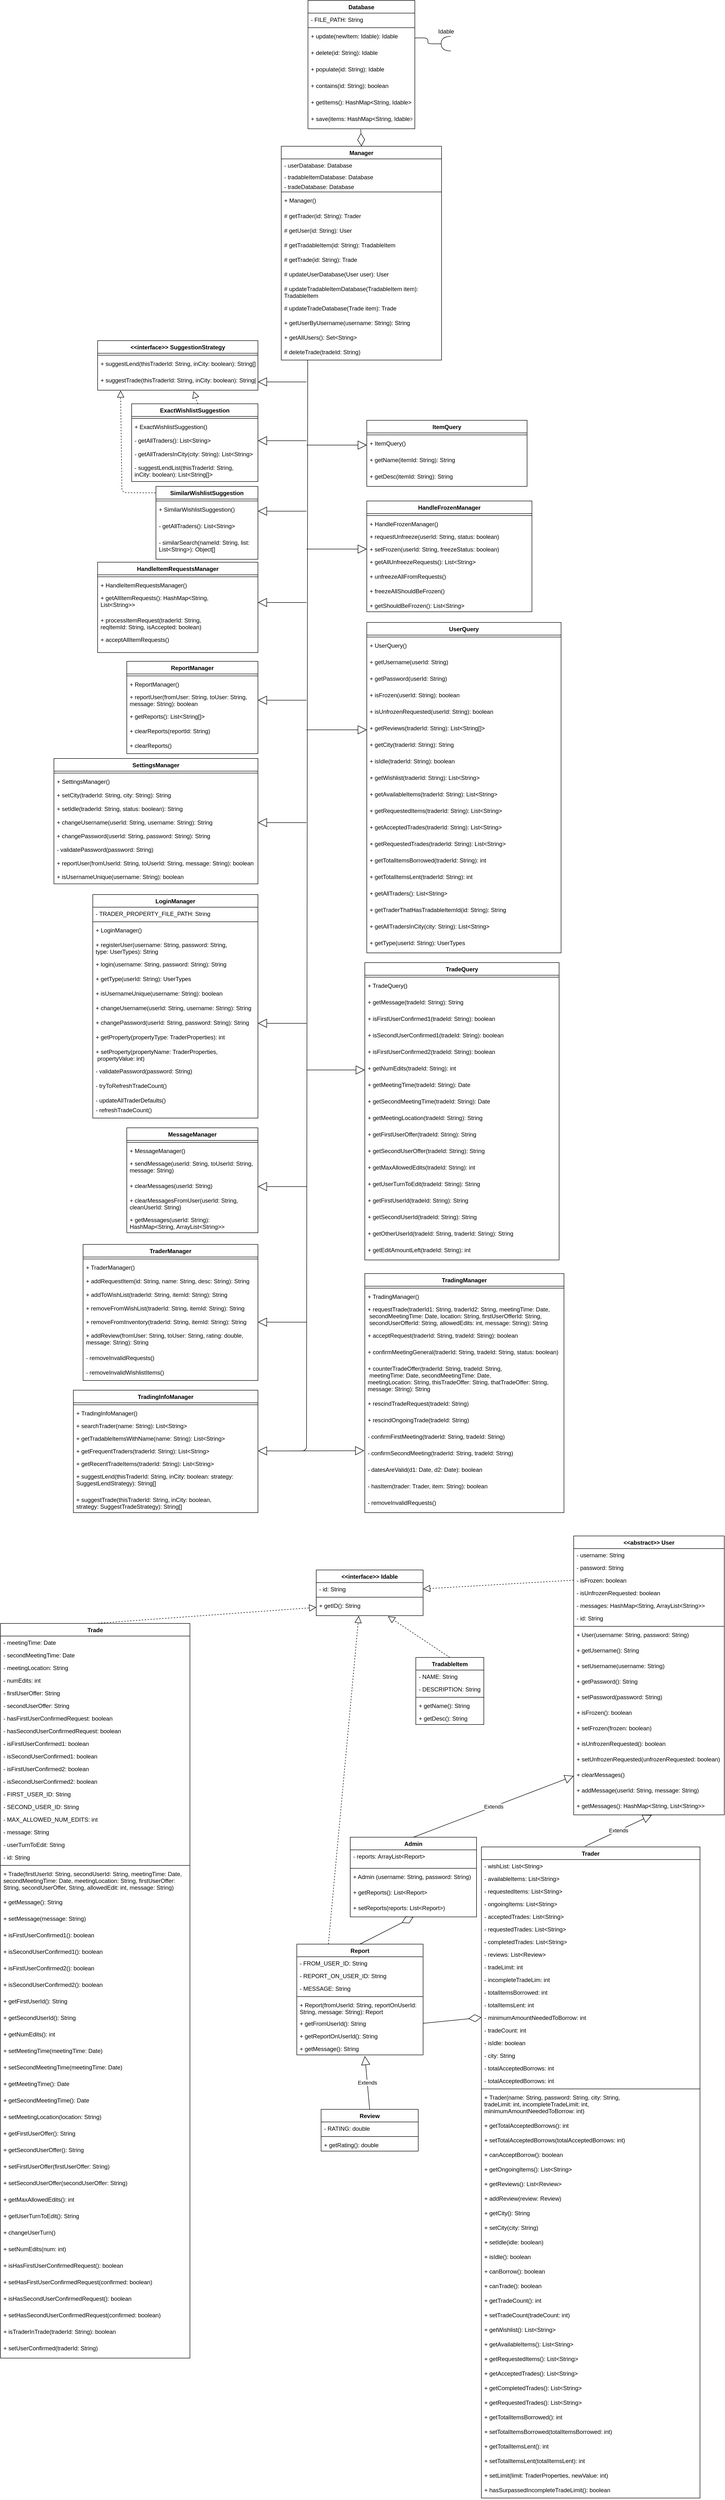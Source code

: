 <mxfile version="13.6.2" type="device"><diagram id="C5RBs43oDa-KdzZeNtuy" name="Page-1"><mxGraphModel dx="4631" dy="4210" grid="1" gridSize="10" guides="1" tooltips="1" connect="1" arrows="1" fold="1" page="1" pageScale="1" pageWidth="827" pageHeight="1169" math="0" shadow="0"><root><mxCell id="WIyWlLk6GJQsqaUBKTNV-0"/><mxCell id="WIyWlLk6GJQsqaUBKTNV-1" parent="WIyWlLk6GJQsqaUBKTNV-0"/><mxCell id="4YOX_OFuAhHaOtsbJhv--0" value="" style="endArrow=block;dashed=1;endFill=0;endSize=12;html=1;exitX=0;exitY=0.5;exitDx=0;exitDy=0;entryX=1;entryY=0.5;entryDx=0;entryDy=0;" parent="WIyWlLk6GJQsqaUBKTNV-1" source="7PWn8Yp-xH04kgllYcuz-115" target="7PWn8Yp-xH04kgllYcuz-224" edge="1"><mxGeometry width="160" relative="1" as="geometry"><mxPoint x="269" y="950.58" as="sourcePoint"/><mxPoint x="223" y="984" as="targetPoint"/></mxGeometry></mxCell><mxCell id="4YOX_OFuAhHaOtsbJhv--2" value="" style="endArrow=block;dashed=1;endFill=0;endSize=12;html=1;exitX=0.5;exitY=0;exitDx=0;exitDy=0;entryX=0.671;entryY=1.039;entryDx=0;entryDy=0;entryPerimeter=0;" parent="WIyWlLk6GJQsqaUBKTNV-1" source="7PWn8Yp-xH04kgllYcuz-176" target="7PWn8Yp-xH04kgllYcuz-228" edge="1"><mxGeometry width="160" relative="1" as="geometry"><mxPoint x="561.36" y="1386.67" as="sourcePoint"/><mxPoint x="360.0" y="1315.332" as="targetPoint"/></mxGeometry></mxCell><mxCell id="4YOX_OFuAhHaOtsbJhv--4" value="" style="endArrow=block;dashed=1;endFill=0;endSize=12;html=1;entryX=0;entryY=0.5;entryDx=0;entryDy=0;exitX=0.5;exitY=0;exitDx=0;exitDy=0;" parent="WIyWlLk6GJQsqaUBKTNV-1" source="7PWn8Yp-xH04kgllYcuz-157" target="7PWn8Yp-xH04kgllYcuz-228" edge="1"><mxGeometry width="160" relative="1" as="geometry"><mxPoint x="-260" y="1664" as="sourcePoint"/><mxPoint x="-298.98" y="1314.0" as="targetPoint"/></mxGeometry></mxCell><mxCell id="4YOX_OFuAhHaOtsbJhv--27" value="" style="shape=requiredInterface;html=1;verticalLabelPosition=bottom;rotation=-181;" parent="WIyWlLk6GJQsqaUBKTNV-1" vertex="1"><mxGeometry x="357.05" y="-1886" width="19.91" height="30" as="geometry"/></mxCell><mxCell id="4YOX_OFuAhHaOtsbJhv--31" value="Idable" style="text;html=1;align=center;verticalAlign=middle;resizable=0;points=[];autosize=1;" parent="WIyWlLk6GJQsqaUBKTNV-1" vertex="1"><mxGeometry x="342" y="-1906" width="50" height="20" as="geometry"/></mxCell><mxCell id="4YOX_OFuAhHaOtsbJhv--33" value="" style="endArrow=diamondThin;endFill=0;endSize=24;html=1;entryX=0.5;entryY=0;entryDx=0;entryDy=0;exitX=0.494;exitY=1.03;exitDx=0;exitDy=0;exitPerimeter=0;" parent="WIyWlLk6GJQsqaUBKTNV-1" source="7PWn8Yp-xH04kgllYcuz-240" target="ZZGzhJtJDZJ2j_Bna8Wa-64" edge="1"><mxGeometry width="160" relative="1" as="geometry"><mxPoint x="442" y="300" as="sourcePoint"/><mxPoint x="602" y="300" as="targetPoint"/></mxGeometry></mxCell><mxCell id="4YOX_OFuAhHaOtsbJhv--42" value="" style="endArrow=block;dashed=1;endFill=0;endSize=12;html=1;entryX=0.398;entryY=1.015;entryDx=0;entryDy=0;exitX=0.25;exitY=0;exitDx=0;exitDy=0;entryPerimeter=0;" parent="WIyWlLk6GJQsqaUBKTNV-1" source="ZZGzhJtJDZJ2j_Bna8Wa-0" target="7PWn8Yp-xH04kgllYcuz-228" edge="1"><mxGeometry width="160" relative="1" as="geometry"><mxPoint x="-155" y="1533" as="sourcePoint"/><mxPoint x="170" y="1440" as="targetPoint"/></mxGeometry></mxCell><mxCell id="4YOX_OFuAhHaOtsbJhv--121" value="" style="endArrow=diamondThin;endFill=0;endSize=24;html=1;entryX=0;entryY=0.5;entryDx=0;entryDy=0;exitX=1;exitY=0.5;exitDx=0;exitDy=0;" parent="WIyWlLk6GJQsqaUBKTNV-1" source="4YOX_OFuAhHaOtsbJhv--117" target="ZZGzhJtJDZJ2j_Bna8Wa-31" edge="1"><mxGeometry width="160" relative="1" as="geometry"><mxPoint x="220" y="2260" as="sourcePoint"/><mxPoint x="380" y="2260" as="targetPoint"/></mxGeometry></mxCell><mxCell id="4YOX_OFuAhHaOtsbJhv--122" value="Extends" style="endArrow=block;endSize=16;endFill=0;html=1;exitX=0.5;exitY=0;exitDx=0;exitDy=0;entryX=0.539;entryY=1.085;entryDx=0;entryDy=0;entryPerimeter=0;" parent="WIyWlLk6GJQsqaUBKTNV-1" source="ZZGzhJtJDZJ2j_Bna8Wa-11" target="4YOX_OFuAhHaOtsbJhv--119" edge="1"><mxGeometry width="160" relative="1" as="geometry"><mxPoint x="220" y="2260" as="sourcePoint"/><mxPoint x="380" y="2260" as="targetPoint"/></mxGeometry></mxCell><mxCell id="4YOX_OFuAhHaOtsbJhv--123" value="" style="endArrow=diamondThin;endFill=0;endSize=24;html=1;entryX=0.5;entryY=1;entryDx=0;entryDy=0;exitX=0.5;exitY=0;exitDx=0;exitDy=0;" parent="WIyWlLk6GJQsqaUBKTNV-1" source="ZZGzhJtJDZJ2j_Bna8Wa-0" target="7PWn8Yp-xH04kgllYcuz-140" edge="1"><mxGeometry width="160" relative="1" as="geometry"><mxPoint x="220" y="2260" as="sourcePoint"/><mxPoint x="380" y="2260" as="targetPoint"/></mxGeometry></mxCell><mxCell id="4YOX_OFuAhHaOtsbJhv--124" value="Extends" style="endArrow=block;endSize=16;endFill=0;html=1;exitX=0.5;exitY=0;exitDx=0;exitDy=0;entryX=0;entryY=0.5;entryDx=0;entryDy=0;" parent="WIyWlLk6GJQsqaUBKTNV-1" source="7PWn8Yp-xH04kgllYcuz-140" target="4YOX_OFuAhHaOtsbJhv--78" edge="1"><mxGeometry width="160" relative="1" as="geometry"><mxPoint x="430" y="1830" as="sourcePoint"/><mxPoint x="510" y="1780" as="targetPoint"/></mxGeometry></mxCell><mxCell id="4YOX_OFuAhHaOtsbJhv--125" value="Extends" style="endArrow=block;endSize=16;endFill=0;html=1;entryX=0.519;entryY=1.011;entryDx=0;entryDy=0;entryPerimeter=0;exitX=0.474;exitY=-0.001;exitDx=0;exitDy=0;exitPerimeter=0;" parent="WIyWlLk6GJQsqaUBKTNV-1" source="7PWn8Yp-xH04kgllYcuz-126" target="4YOX_OFuAhHaOtsbJhv--80" edge="1"><mxGeometry width="160" relative="1" as="geometry"><mxPoint x="450" y="1890" as="sourcePoint"/><mxPoint x="610" y="1890" as="targetPoint"/></mxGeometry></mxCell><mxCell id="-NxBt5ZiDt_3Q09olv-9-53" value="" style="endArrow=block;dashed=1;endFill=0;endSize=12;html=1;exitX=0.524;exitY=0.001;exitDx=0;exitDy=0;exitPerimeter=0;entryX=0.598;entryY=1.055;entryDx=0;entryDy=0;entryPerimeter=0;" parent="WIyWlLk6GJQsqaUBKTNV-1" source="4YOX_OFuAhHaOtsbJhv--176" target="-NxBt5ZiDt_3Q09olv-9-70" edge="1"><mxGeometry width="160" relative="1" as="geometry"><mxPoint x="-1827" y="622.5" as="sourcePoint"/><mxPoint x="-1667" y="622.5" as="targetPoint"/></mxGeometry></mxCell><mxCell id="-NxBt5ZiDt_3Q09olv-9-55" value="" style="endArrow=block;dashed=1;endFill=0;endSize=12;html=1;exitX=-0.003;exitY=0.088;exitDx=0;exitDy=0;entryX=0.143;entryY=1.013;entryDx=0;entryDy=0;entryPerimeter=0;exitPerimeter=0;" parent="WIyWlLk6GJQsqaUBKTNV-1" source="4YOX_OFuAhHaOtsbJhv--170" target="-NxBt5ZiDt_3Q09olv-9-70" edge="1"><mxGeometry width="160" relative="1" as="geometry"><mxPoint x="-1707.0" y="870.504" as="sourcePoint"/><mxPoint x="-1384.04" y="772.502" as="targetPoint"/><Array as="points"><mxPoint x="-300" y="-947"/></Array></mxGeometry></mxCell><mxCell id="7PWn8Yp-xH04kgllYcuz-62" value="LoginManager" style="swimlane;fontStyle=1;align=center;verticalAlign=top;childLayout=stackLayout;horizontal=1;startSize=26;horizontalStack=0;resizeParent=1;resizeParentMax=0;resizeLast=0;collapsible=1;marginBottom=0;" parent="WIyWlLk6GJQsqaUBKTNV-1" vertex="1"><mxGeometry x="-360" y="-120" width="340" height="460" as="geometry"/></mxCell><mxCell id="7PWn8Yp-xH04kgllYcuz-74" value="- TRADER_PROPERTY_FILE_PATH: String" style="text;strokeColor=none;fillColor=none;align=left;verticalAlign=top;spacingLeft=4;spacingRight=4;overflow=hidden;rotatable=0;points=[[0,0.5],[1,0.5]];portConstraint=eastwest;" parent="7PWn8Yp-xH04kgllYcuz-62" vertex="1"><mxGeometry y="26" width="340" height="26" as="geometry"/></mxCell><mxCell id="7PWn8Yp-xH04kgllYcuz-65" value="" style="line;strokeWidth=1;fillColor=none;align=left;verticalAlign=middle;spacingTop=-1;spacingLeft=3;spacingRight=3;rotatable=0;labelPosition=right;points=[];portConstraint=eastwest;" parent="7PWn8Yp-xH04kgllYcuz-62" vertex="1"><mxGeometry y="52" width="340" height="8" as="geometry"/></mxCell><mxCell id="4YOX_OFuAhHaOtsbJhv--136" value="+ LoginManager()" style="text;strokeColor=none;fillColor=none;align=left;verticalAlign=top;spacingLeft=4;spacingRight=4;overflow=hidden;rotatable=0;points=[[0,0.5],[1,0.5]];portConstraint=eastwest;" parent="7PWn8Yp-xH04kgllYcuz-62" vertex="1"><mxGeometry y="60" width="340" height="30" as="geometry"/></mxCell><mxCell id="7PWn8Yp-xH04kgllYcuz-70" value="+ registerUser(username: String, password: String, &#10;type: UserTypes): String" style="text;strokeColor=none;fillColor=none;align=left;verticalAlign=top;spacingLeft=4;spacingRight=4;overflow=hidden;rotatable=0;points=[[0,0.5],[1,0.5]];portConstraint=eastwest;" parent="7PWn8Yp-xH04kgllYcuz-62" vertex="1"><mxGeometry y="90" width="340" height="40" as="geometry"/></mxCell><mxCell id="7PWn8Yp-xH04kgllYcuz-75" value="+ login(username: String, password: String): String" style="text;strokeColor=none;fillColor=none;align=left;verticalAlign=top;spacingLeft=4;spacingRight=4;overflow=hidden;rotatable=0;points=[[0,0.5],[1,0.5]];portConstraint=eastwest;" parent="7PWn8Yp-xH04kgllYcuz-62" vertex="1"><mxGeometry y="130" width="340" height="30" as="geometry"/></mxCell><mxCell id="7PWn8Yp-xH04kgllYcuz-76" value="+ getType(userId: String): UserTypes" style="text;strokeColor=none;fillColor=none;align=left;verticalAlign=top;spacingLeft=4;spacingRight=4;overflow=hidden;rotatable=0;points=[[0,0.5],[1,0.5]];portConstraint=eastwest;" parent="7PWn8Yp-xH04kgllYcuz-62" vertex="1"><mxGeometry y="160" width="340" height="30" as="geometry"/></mxCell><mxCell id="7PWn8Yp-xH04kgllYcuz-77" value="+ isUsernameUnique(username: String): boolean" style="text;strokeColor=none;fillColor=none;align=left;verticalAlign=top;spacingLeft=4;spacingRight=4;overflow=hidden;rotatable=0;points=[[0,0.5],[1,0.5]];portConstraint=eastwest;" parent="7PWn8Yp-xH04kgllYcuz-62" vertex="1"><mxGeometry y="190" width="340" height="30" as="geometry"/></mxCell><mxCell id="ZZGzhJtJDZJ2j_Bna8Wa-62" value="+ changeUsername(userId: String, username: String): String" style="text;strokeColor=none;fillColor=none;align=left;verticalAlign=top;spacingLeft=4;spacingRight=4;overflow=hidden;rotatable=0;points=[[0,0.5],[1,0.5]];portConstraint=eastwest;" parent="7PWn8Yp-xH04kgllYcuz-62" vertex="1"><mxGeometry y="220" width="340" height="30" as="geometry"/></mxCell><mxCell id="ZZGzhJtJDZJ2j_Bna8Wa-63" value="+ changePassword(userId: String, password: String): String" style="text;strokeColor=none;fillColor=none;align=left;verticalAlign=top;spacingLeft=4;spacingRight=4;overflow=hidden;rotatable=0;points=[[0,0.5],[1,0.5]];portConstraint=eastwest;" parent="7PWn8Yp-xH04kgllYcuz-62" vertex="1"><mxGeometry y="250" width="340" height="30" as="geometry"/></mxCell><mxCell id="cMOPN-uFxDyefqy8wl8u-1" value="+ getProperty(propertyType: TraderProperties): int" style="text;strokeColor=none;fillColor=none;align=left;verticalAlign=top;spacingLeft=4;spacingRight=4;overflow=hidden;rotatable=0;points=[[0,0.5],[1,0.5]];portConstraint=eastwest;" parent="7PWn8Yp-xH04kgllYcuz-62" vertex="1"><mxGeometry y="280" width="340" height="30" as="geometry"/></mxCell><mxCell id="cMOPN-uFxDyefqy8wl8u-2" value="+ setProperty(propertyName: TraderProperties,&#10; propertyValue: int)" style="text;strokeColor=none;fillColor=none;align=left;verticalAlign=top;spacingLeft=4;spacingRight=4;overflow=hidden;rotatable=0;points=[[0,0.5],[1,0.5]];portConstraint=eastwest;" parent="7PWn8Yp-xH04kgllYcuz-62" vertex="1"><mxGeometry y="310" width="340" height="40" as="geometry"/></mxCell><mxCell id="4YOX_OFuAhHaOtsbJhv--130" value="- validatePassword(password: String)" style="text;strokeColor=none;fillColor=none;align=left;verticalAlign=top;spacingLeft=4;spacingRight=4;overflow=hidden;rotatable=0;points=[[0,0.5],[1,0.5]];portConstraint=eastwest;" parent="7PWn8Yp-xH04kgllYcuz-62" vertex="1"><mxGeometry y="350" width="340" height="30" as="geometry"/></mxCell><mxCell id="4YOX_OFuAhHaOtsbJhv--131" value="- tryToRefreshTradeCount()" style="text;strokeColor=none;fillColor=none;align=left;verticalAlign=top;spacingLeft=4;spacingRight=4;overflow=hidden;rotatable=0;points=[[0,0.5],[1,0.5]];portConstraint=eastwest;" parent="7PWn8Yp-xH04kgllYcuz-62" vertex="1"><mxGeometry y="380" width="340" height="30" as="geometry"/></mxCell><mxCell id="4YOX_OFuAhHaOtsbJhv--132" value="- updateAllTraderDefaults()" style="text;strokeColor=none;fillColor=none;align=left;verticalAlign=top;spacingLeft=4;spacingRight=4;overflow=hidden;rotatable=0;points=[[0,0.5],[1,0.5]];portConstraint=eastwest;" parent="7PWn8Yp-xH04kgllYcuz-62" vertex="1"><mxGeometry y="410" width="340" height="20" as="geometry"/></mxCell><mxCell id="4YOX_OFuAhHaOtsbJhv--133" value="- refreshTradeCount()" style="text;strokeColor=none;fillColor=none;align=left;verticalAlign=top;spacingLeft=4;spacingRight=4;overflow=hidden;rotatable=0;points=[[0,0.5],[1,0.5]];portConstraint=eastwest;" parent="7PWn8Yp-xH04kgllYcuz-62" vertex="1"><mxGeometry y="430" width="340" height="30" as="geometry"/></mxCell><mxCell id="X5MGy4wU7NSZnvPMwRWK-24" value="UserQuery" style="swimlane;fontStyle=1;align=center;verticalAlign=top;childLayout=stackLayout;horizontal=1;startSize=26;horizontalStack=0;resizeParent=1;resizeParentMax=0;resizeLast=0;collapsible=1;marginBottom=0;" parent="WIyWlLk6GJQsqaUBKTNV-1" vertex="1"><mxGeometry x="204.05" y="-680" width="400" height="680" as="geometry"/></mxCell><mxCell id="X5MGy4wU7NSZnvPMwRWK-27" value="" style="line;strokeWidth=1;fillColor=none;align=left;verticalAlign=middle;spacingTop=-1;spacingLeft=3;spacingRight=3;rotatable=0;labelPosition=right;points=[];portConstraint=eastwest;" parent="X5MGy4wU7NSZnvPMwRWK-24" vertex="1"><mxGeometry y="26" width="400" height="8" as="geometry"/></mxCell><mxCell id="X5MGy4wU7NSZnvPMwRWK-25" value="+ UserQuery()" style="text;strokeColor=none;fillColor=none;align=left;verticalAlign=top;spacingLeft=4;spacingRight=4;overflow=hidden;rotatable=0;points=[[0,0.5],[1,0.5]];portConstraint=eastwest;" parent="X5MGy4wU7NSZnvPMwRWK-24" vertex="1"><mxGeometry y="34" width="400" height="34" as="geometry"/></mxCell><mxCell id="4YOX_OFuAhHaOtsbJhv--145" value="+ getUsername(userId: String)" style="text;strokeColor=none;fillColor=none;align=left;verticalAlign=top;spacingLeft=4;spacingRight=4;overflow=hidden;rotatable=0;points=[[0,0.5],[1,0.5]];portConstraint=eastwest;" parent="X5MGy4wU7NSZnvPMwRWK-24" vertex="1"><mxGeometry y="68" width="400" height="34" as="geometry"/></mxCell><mxCell id="X5MGy4wU7NSZnvPMwRWK-26" value="+ getPassword(userId: String)" style="text;strokeColor=none;fillColor=none;align=left;verticalAlign=top;spacingLeft=4;spacingRight=4;overflow=hidden;rotatable=0;points=[[0,0.5],[1,0.5]];portConstraint=eastwest;" parent="X5MGy4wU7NSZnvPMwRWK-24" vertex="1"><mxGeometry y="102" width="400" height="34" as="geometry"/></mxCell><mxCell id="X5MGy4wU7NSZnvPMwRWK-83" value="+ isFrozen(userId: String): boolean" style="text;strokeColor=none;fillColor=none;align=left;verticalAlign=top;spacingLeft=4;spacingRight=4;overflow=hidden;rotatable=0;points=[[0,0.5],[1,0.5]];portConstraint=eastwest;" parent="X5MGy4wU7NSZnvPMwRWK-24" vertex="1"><mxGeometry y="136" width="400" height="34" as="geometry"/></mxCell><mxCell id="X5MGy4wU7NSZnvPMwRWK-84" value="+ isUnfrozenRequested(userId: String): boolean" style="text;strokeColor=none;fillColor=none;align=left;verticalAlign=top;spacingLeft=4;spacingRight=4;overflow=hidden;rotatable=0;points=[[0,0.5],[1,0.5]];portConstraint=eastwest;" parent="X5MGy4wU7NSZnvPMwRWK-24" vertex="1"><mxGeometry y="170" width="400" height="34" as="geometry"/></mxCell><mxCell id="X5MGy4wU7NSZnvPMwRWK-87" value="+ getReviews(traderId: String): List&lt;String[]&gt;" style="text;strokeColor=none;fillColor=none;align=left;verticalAlign=top;spacingLeft=4;spacingRight=4;overflow=hidden;rotatable=0;points=[[0,0.5],[1,0.5]];portConstraint=eastwest;" parent="X5MGy4wU7NSZnvPMwRWK-24" vertex="1"><mxGeometry y="204" width="400" height="34" as="geometry"/></mxCell><mxCell id="X5MGy4wU7NSZnvPMwRWK-88" value="+ getCity(traderId: String): String" style="text;strokeColor=none;fillColor=none;align=left;verticalAlign=top;spacingLeft=4;spacingRight=4;overflow=hidden;rotatable=0;points=[[0,0.5],[1,0.5]];portConstraint=eastwest;" parent="X5MGy4wU7NSZnvPMwRWK-24" vertex="1"><mxGeometry y="238" width="400" height="34" as="geometry"/></mxCell><mxCell id="X5MGy4wU7NSZnvPMwRWK-89" value="+ isIdle(traderId: String): boolean" style="text;strokeColor=none;fillColor=none;align=left;verticalAlign=top;spacingLeft=4;spacingRight=4;overflow=hidden;rotatable=0;points=[[0,0.5],[1,0.5]];portConstraint=eastwest;" parent="X5MGy4wU7NSZnvPMwRWK-24" vertex="1"><mxGeometry y="272" width="400" height="34" as="geometry"/></mxCell><mxCell id="X5MGy4wU7NSZnvPMwRWK-92" value="+ getWishlist(traderId: String): List&lt;String&gt;" style="text;strokeColor=none;fillColor=none;align=left;verticalAlign=top;spacingLeft=4;spacingRight=4;overflow=hidden;rotatable=0;points=[[0,0.5],[1,0.5]];portConstraint=eastwest;" parent="X5MGy4wU7NSZnvPMwRWK-24" vertex="1"><mxGeometry y="306" width="400" height="34" as="geometry"/></mxCell><mxCell id="X5MGy4wU7NSZnvPMwRWK-93" value="+ getAvailableItems(traderId: String): List&lt;String&gt;" style="text;strokeColor=none;fillColor=none;align=left;verticalAlign=top;spacingLeft=4;spacingRight=4;overflow=hidden;rotatable=0;points=[[0,0.5],[1,0.5]];portConstraint=eastwest;" parent="X5MGy4wU7NSZnvPMwRWK-24" vertex="1"><mxGeometry y="340" width="400" height="34" as="geometry"/></mxCell><mxCell id="X5MGy4wU7NSZnvPMwRWK-94" value="+ getRequestedItems(traderId: String): List&lt;String&gt;" style="text;strokeColor=none;fillColor=none;align=left;verticalAlign=top;spacingLeft=4;spacingRight=4;overflow=hidden;rotatable=0;points=[[0,0.5],[1,0.5]];portConstraint=eastwest;" parent="X5MGy4wU7NSZnvPMwRWK-24" vertex="1"><mxGeometry y="374" width="400" height="34" as="geometry"/></mxCell><mxCell id="X5MGy4wU7NSZnvPMwRWK-95" value="+ getAcceptedTrades(traderId: String): List&lt;String&gt;" style="text;strokeColor=none;fillColor=none;align=left;verticalAlign=top;spacingLeft=4;spacingRight=4;overflow=hidden;rotatable=0;points=[[0,0.5],[1,0.5]];portConstraint=eastwest;" parent="X5MGy4wU7NSZnvPMwRWK-24" vertex="1"><mxGeometry y="408" width="400" height="34" as="geometry"/></mxCell><mxCell id="X5MGy4wU7NSZnvPMwRWK-97" value="+ getRequestedTrades(traderId: String): List&lt;String&gt;" style="text;strokeColor=none;fillColor=none;align=left;verticalAlign=top;spacingLeft=4;spacingRight=4;overflow=hidden;rotatable=0;points=[[0,0.5],[1,0.5]];portConstraint=eastwest;" parent="X5MGy4wU7NSZnvPMwRWK-24" vertex="1"><mxGeometry y="442" width="400" height="34" as="geometry"/></mxCell><mxCell id="X5MGy4wU7NSZnvPMwRWK-100" value="+ getTotalItemsBorrowed(traderId: String): int" style="text;strokeColor=none;fillColor=none;align=left;verticalAlign=top;spacingLeft=4;spacingRight=4;overflow=hidden;rotatable=0;points=[[0,0.5],[1,0.5]];portConstraint=eastwest;" parent="X5MGy4wU7NSZnvPMwRWK-24" vertex="1"><mxGeometry y="476" width="400" height="34" as="geometry"/></mxCell><mxCell id="X5MGy4wU7NSZnvPMwRWK-101" value="+ getTotalItemsLent(traderId: String): int" style="text;strokeColor=none;fillColor=none;align=left;verticalAlign=top;spacingLeft=4;spacingRight=4;overflow=hidden;rotatable=0;points=[[0,0.5],[1,0.5]];portConstraint=eastwest;" parent="X5MGy4wU7NSZnvPMwRWK-24" vertex="1"><mxGeometry y="510" width="400" height="34" as="geometry"/></mxCell><mxCell id="4YOX_OFuAhHaOtsbJhv--146" value="+ getAllTraders(): List&lt;String&gt;" style="text;strokeColor=none;fillColor=none;align=left;verticalAlign=top;spacingLeft=4;spacingRight=4;overflow=hidden;rotatable=0;points=[[0,0.5],[1,0.5]];portConstraint=eastwest;" parent="X5MGy4wU7NSZnvPMwRWK-24" vertex="1"><mxGeometry y="544" width="400" height="34" as="geometry"/></mxCell><mxCell id="4YOX_OFuAhHaOtsbJhv--147" value="+ getTraderThatHasTradableItemId(id: String): String" style="text;strokeColor=none;fillColor=none;align=left;verticalAlign=top;spacingLeft=4;spacingRight=4;overflow=hidden;rotatable=0;points=[[0,0.5],[1,0.5]];portConstraint=eastwest;" parent="X5MGy4wU7NSZnvPMwRWK-24" vertex="1"><mxGeometry y="578" width="400" height="34" as="geometry"/></mxCell><mxCell id="4YOX_OFuAhHaOtsbJhv--148" value="+ getAllTradersInCity(city: String): List&lt;String&gt;" style="text;strokeColor=none;fillColor=none;align=left;verticalAlign=top;spacingLeft=4;spacingRight=4;overflow=hidden;rotatable=0;points=[[0,0.5],[1,0.5]];portConstraint=eastwest;" parent="X5MGy4wU7NSZnvPMwRWK-24" vertex="1"><mxGeometry y="612" width="400" height="34" as="geometry"/></mxCell><mxCell id="X5MGy4wU7NSZnvPMwRWK-85" value="+ getType(userId: String): UserTypes" style="text;strokeColor=none;fillColor=none;align=left;verticalAlign=top;spacingLeft=4;spacingRight=4;overflow=hidden;rotatable=0;points=[[0,0.5],[1,0.5]];portConstraint=eastwest;" parent="X5MGy4wU7NSZnvPMwRWK-24" vertex="1"><mxGeometry y="646" width="400" height="34" as="geometry"/></mxCell><mxCell id="ZZGzhJtJDZJ2j_Bna8Wa-51" value="HandleItemRequestsManager" style="swimlane;fontStyle=1;align=center;verticalAlign=top;childLayout=stackLayout;horizontal=1;startSize=26;horizontalStack=0;resizeParent=1;resizeParentMax=0;resizeLast=0;collapsible=1;marginBottom=0;" parent="WIyWlLk6GJQsqaUBKTNV-1" vertex="1"><mxGeometry x="-350" y="-804" width="330" height="186" as="geometry"/></mxCell><mxCell id="ZZGzhJtJDZJ2j_Bna8Wa-52" value="" style="line;strokeWidth=1;fillColor=none;align=left;verticalAlign=middle;spacingTop=-1;spacingLeft=3;spacingRight=3;rotatable=0;labelPosition=right;points=[];portConstraint=eastwest;" parent="ZZGzhJtJDZJ2j_Bna8Wa-51" vertex="1"><mxGeometry y="26" width="330" height="8" as="geometry"/></mxCell><mxCell id="4YOX_OFuAhHaOtsbJhv--135" value="+ HandleItemRequestsManager()" style="text;strokeColor=none;fillColor=none;align=left;verticalAlign=top;spacingLeft=4;spacingRight=4;overflow=hidden;rotatable=0;points=[[0,0.5],[1,0.5]];portConstraint=eastwest;" parent="ZZGzhJtJDZJ2j_Bna8Wa-51" vertex="1"><mxGeometry y="34" width="330" height="26" as="geometry"/></mxCell><mxCell id="ZZGzhJtJDZJ2j_Bna8Wa-53" value="+ getAllItemRequests(): HashMap&lt;String, &#10;List&lt;String&gt;&gt;" style="text;strokeColor=none;fillColor=none;align=left;verticalAlign=top;spacingLeft=4;spacingRight=4;overflow=hidden;rotatable=0;points=[[0,0.5],[1,0.5]];portConstraint=eastwest;" parent="ZZGzhJtJDZJ2j_Bna8Wa-51" vertex="1"><mxGeometry y="60" width="330" height="46" as="geometry"/></mxCell><mxCell id="ZZGzhJtJDZJ2j_Bna8Wa-56" value="+ processItemRequest(traderId: String, &#10;reqItemId: String, isAccepted: boolean)" style="text;strokeColor=none;fillColor=none;align=left;verticalAlign=top;spacingLeft=4;spacingRight=4;overflow=hidden;rotatable=0;points=[[0,0.5],[1,0.5]];portConstraint=eastwest;" parent="ZZGzhJtJDZJ2j_Bna8Wa-51" vertex="1"><mxGeometry y="106" width="330" height="40" as="geometry"/></mxCell><mxCell id="4YOX_OFuAhHaOtsbJhv--129" value="+ acceptAllItemRequests()" style="text;strokeColor=none;fillColor=none;align=left;verticalAlign=top;spacingLeft=4;spacingRight=4;overflow=hidden;rotatable=0;points=[[0,0.5],[1,0.5]];portConstraint=eastwest;" parent="ZZGzhJtJDZJ2j_Bna8Wa-51" vertex="1"><mxGeometry y="146" width="330" height="40" as="geometry"/></mxCell><mxCell id="ZZGzhJtJDZJ2j_Bna8Wa-42" value="HandleFrozenManager" style="swimlane;fontStyle=1;align=center;verticalAlign=top;childLayout=stackLayout;horizontal=1;startSize=26;horizontalStack=0;resizeParent=1;resizeParentMax=0;resizeLast=0;collapsible=1;marginBottom=0;" parent="WIyWlLk6GJQsqaUBKTNV-1" vertex="1"><mxGeometry x="204.05" y="-930" width="340" height="228" as="geometry"/></mxCell><mxCell id="ZZGzhJtJDZJ2j_Bna8Wa-45" value="" style="line;strokeWidth=1;fillColor=none;align=left;verticalAlign=middle;spacingTop=-1;spacingLeft=3;spacingRight=3;rotatable=0;labelPosition=right;points=[];portConstraint=eastwest;" parent="ZZGzhJtJDZJ2j_Bna8Wa-42" vertex="1"><mxGeometry y="26" width="340" height="8" as="geometry"/></mxCell><mxCell id="4YOX_OFuAhHaOtsbJhv--134" value="+ HandleFrozenManager()" style="text;strokeColor=none;fillColor=none;align=left;verticalAlign=top;spacingLeft=4;spacingRight=4;overflow=hidden;rotatable=0;points=[[0,0.5],[1,0.5]];portConstraint=eastwest;" parent="ZZGzhJtJDZJ2j_Bna8Wa-42" vertex="1"><mxGeometry y="34" width="340" height="26" as="geometry"/></mxCell><mxCell id="ZZGzhJtJDZJ2j_Bna8Wa-46" value="+ requestUnfreeze(userId: String, status: boolean)" style="text;strokeColor=none;fillColor=none;align=left;verticalAlign=top;spacingLeft=4;spacingRight=4;overflow=hidden;rotatable=0;points=[[0,0.5],[1,0.5]];portConstraint=eastwest;" parent="ZZGzhJtJDZJ2j_Bna8Wa-42" vertex="1"><mxGeometry y="60" width="340" height="26" as="geometry"/></mxCell><mxCell id="ZZGzhJtJDZJ2j_Bna8Wa-48" value="+ setFrozen(userId: String, freezeStatus: boolean)" style="text;strokeColor=none;fillColor=none;align=left;verticalAlign=top;spacingLeft=4;spacingRight=4;overflow=hidden;rotatable=0;points=[[0,0.5],[1,0.5]];portConstraint=eastwest;" parent="ZZGzhJtJDZJ2j_Bna8Wa-42" vertex="1"><mxGeometry y="86" width="340" height="26" as="geometry"/></mxCell><mxCell id="ZZGzhJtJDZJ2j_Bna8Wa-50" value="+ getAllUnfreezeRequests(): List&lt;String&gt;" style="text;strokeColor=none;fillColor=none;align=left;verticalAlign=top;spacingLeft=4;spacingRight=4;overflow=hidden;rotatable=0;points=[[0,0.5],[1,0.5]];portConstraint=eastwest;" parent="ZZGzhJtJDZJ2j_Bna8Wa-42" vertex="1"><mxGeometry y="112" width="340" height="30" as="geometry"/></mxCell><mxCell id="4YOX_OFuAhHaOtsbJhv--127" value="+ unfreezeAllFromRequests()" style="text;strokeColor=none;fillColor=none;align=left;verticalAlign=top;spacingLeft=4;spacingRight=4;overflow=hidden;rotatable=0;points=[[0,0.5],[1,0.5]];portConstraint=eastwest;" parent="ZZGzhJtJDZJ2j_Bna8Wa-42" vertex="1"><mxGeometry y="142" width="340" height="30" as="geometry"/></mxCell><mxCell id="4YOX_OFuAhHaOtsbJhv--128" value="+ freezeAllShouldBeFrozen()" style="text;strokeColor=none;fillColor=none;align=left;verticalAlign=top;spacingLeft=4;spacingRight=4;overflow=hidden;rotatable=0;points=[[0,0.5],[1,0.5]];portConstraint=eastwest;" parent="ZZGzhJtJDZJ2j_Bna8Wa-42" vertex="1"><mxGeometry y="172" width="340" height="30" as="geometry"/></mxCell><mxCell id="ZZGzhJtJDZJ2j_Bna8Wa-47" value="+ getShouldBeFrozen(): List&lt;String&gt;" style="text;strokeColor=none;fillColor=none;align=left;verticalAlign=top;spacingLeft=4;spacingRight=4;overflow=hidden;rotatable=0;points=[[0,0.5],[1,0.5]];portConstraint=eastwest;" parent="ZZGzhJtJDZJ2j_Bna8Wa-42" vertex="1"><mxGeometry y="202" width="340" height="26" as="geometry"/></mxCell><mxCell id="4YOX_OFuAhHaOtsbJhv--170" value="SimilarWishlistSuggestion" style="swimlane;fontStyle=1;align=center;verticalAlign=top;childLayout=stackLayout;horizontal=1;startSize=26;horizontalStack=0;resizeParent=1;resizeParentMax=0;resizeLast=0;collapsible=1;marginBottom=0;" parent="WIyWlLk6GJQsqaUBKTNV-1" vertex="1"><mxGeometry x="-230" y="-960" width="210" height="150" as="geometry"/></mxCell><mxCell id="4YOX_OFuAhHaOtsbJhv--171" value="" style="line;strokeWidth=1;fillColor=none;align=left;verticalAlign=middle;spacingTop=-1;spacingLeft=3;spacingRight=3;rotatable=0;labelPosition=right;points=[];portConstraint=eastwest;" parent="4YOX_OFuAhHaOtsbJhv--170" vertex="1"><mxGeometry y="26" width="210" height="8" as="geometry"/></mxCell><mxCell id="4YOX_OFuAhHaOtsbJhv--172" value="+ SimilarWishlistSuggestion()" style="text;strokeColor=none;fillColor=none;align=left;verticalAlign=top;spacingLeft=4;spacingRight=4;overflow=hidden;rotatable=0;points=[[0,0.5],[1,0.5]];portConstraint=eastwest;" parent="4YOX_OFuAhHaOtsbJhv--170" vertex="1"><mxGeometry y="34" width="210" height="34" as="geometry"/></mxCell><mxCell id="4YOX_OFuAhHaOtsbJhv--191" value="- getAllTraders(): List&lt;String&gt;" style="text;strokeColor=none;fillColor=none;align=left;verticalAlign=top;spacingLeft=4;spacingRight=4;overflow=hidden;rotatable=0;points=[[0,0.5],[1,0.5]];portConstraint=eastwest;" parent="4YOX_OFuAhHaOtsbJhv--170" vertex="1"><mxGeometry y="68" width="210" height="34" as="geometry"/></mxCell><mxCell id="4YOX_OFuAhHaOtsbJhv--192" value="- similarSearch(nameId: String, list: &#10;List&lt;String&gt;): Object[]" style="text;strokeColor=none;fillColor=none;align=left;verticalAlign=top;spacingLeft=4;spacingRight=4;overflow=hidden;rotatable=0;points=[[0,0.5],[1,0.5]];portConstraint=eastwest;" parent="4YOX_OFuAhHaOtsbJhv--170" vertex="1"><mxGeometry y="102" width="210" height="48" as="geometry"/></mxCell><mxCell id="4YOX_OFuAhHaOtsbJhv--176" value="ExactWishlistSuggestion" style="swimlane;fontStyle=1;align=center;verticalAlign=top;childLayout=stackLayout;horizontal=1;startSize=26;horizontalStack=0;resizeParent=1;resizeParentMax=0;resizeLast=0;collapsible=1;marginBottom=0;" parent="WIyWlLk6GJQsqaUBKTNV-1" vertex="1"><mxGeometry x="-280" y="-1130" width="260" height="160" as="geometry"/></mxCell><mxCell id="4YOX_OFuAhHaOtsbJhv--177" value="" style="line;strokeWidth=1;fillColor=none;align=left;verticalAlign=middle;spacingTop=-1;spacingLeft=3;spacingRight=3;rotatable=0;labelPosition=right;points=[];portConstraint=eastwest;" parent="4YOX_OFuAhHaOtsbJhv--176" vertex="1"><mxGeometry y="26" width="260" height="8" as="geometry"/></mxCell><mxCell id="4YOX_OFuAhHaOtsbJhv--190" value="+ ExactWishlistSuggestion()" style="text;strokeColor=none;fillColor=none;align=left;verticalAlign=top;spacingLeft=4;spacingRight=4;overflow=hidden;rotatable=0;points=[[0,0.5],[1,0.5]];portConstraint=eastwest;" parent="4YOX_OFuAhHaOtsbJhv--176" vertex="1"><mxGeometry y="34" width="260" height="28" as="geometry"/></mxCell><mxCell id="4YOX_OFuAhHaOtsbJhv--178" value="- getAllTraders(): List&lt;String&gt;" style="text;strokeColor=none;fillColor=none;align=left;verticalAlign=top;spacingLeft=4;spacingRight=4;overflow=hidden;rotatable=0;points=[[0,0.5],[1,0.5]];portConstraint=eastwest;" parent="4YOX_OFuAhHaOtsbJhv--176" vertex="1"><mxGeometry y="62" width="260" height="28" as="geometry"/></mxCell><mxCell id="4YOX_OFuAhHaOtsbJhv--179" value="- getAllTradersInCity(city: String): List&lt;String&gt;" style="text;strokeColor=none;fillColor=none;align=left;verticalAlign=top;spacingLeft=4;spacingRight=4;overflow=hidden;rotatable=0;points=[[0,0.5],[1,0.5]];portConstraint=eastwest;" parent="4YOX_OFuAhHaOtsbJhv--176" vertex="1"><mxGeometry y="90" width="260" height="28" as="geometry"/></mxCell><mxCell id="4YOX_OFuAhHaOtsbJhv--180" value="- suggestLendList(thisTraderId: String, &#10;inCity: boolean): List&lt;String[]&gt;" style="text;strokeColor=none;fillColor=none;align=left;verticalAlign=top;spacingLeft=4;spacingRight=4;overflow=hidden;rotatable=0;points=[[0,0.5],[1,0.5]];portConstraint=eastwest;" parent="4YOX_OFuAhHaOtsbJhv--176" vertex="1"><mxGeometry y="118" width="260" height="42" as="geometry"/></mxCell><mxCell id="4YOX_OFuAhHaOtsbJhv--149" value="&lt;&lt;interface&gt;&gt; SuggestionStrategy" style="swimlane;fontStyle=1;align=center;verticalAlign=top;childLayout=stackLayout;horizontal=1;startSize=26;horizontalStack=0;resizeParent=1;resizeParentMax=0;resizeLast=0;collapsible=1;marginBottom=0;" parent="WIyWlLk6GJQsqaUBKTNV-1" vertex="1"><mxGeometry x="-350" y="-1260" width="330" height="102" as="geometry"/></mxCell><mxCell id="4YOX_OFuAhHaOtsbJhv--150" value="" style="line;strokeWidth=1;fillColor=none;align=left;verticalAlign=middle;spacingTop=-1;spacingLeft=3;spacingRight=3;rotatable=0;labelPosition=right;points=[];portConstraint=eastwest;" parent="4YOX_OFuAhHaOtsbJhv--149" vertex="1"><mxGeometry y="26" width="330" height="8" as="geometry"/></mxCell><mxCell id="4YOX_OFuAhHaOtsbJhv--151" value="+ suggestLend(thisTraderId: String, inCity: boolean): String[]" style="text;strokeColor=none;fillColor=none;align=left;verticalAlign=top;spacingLeft=4;spacingRight=4;overflow=hidden;rotatable=0;points=[[0,0.5],[1,0.5]];portConstraint=eastwest;" parent="4YOX_OFuAhHaOtsbJhv--149" vertex="1"><mxGeometry y="34" width="330" height="34" as="geometry"/></mxCell><mxCell id="-NxBt5ZiDt_3Q09olv-9-70" value="+ suggestTrade(thisTraderId: String, inCity: boolean): String[]" style="text;strokeColor=none;fillColor=none;align=left;verticalAlign=top;spacingLeft=4;spacingRight=4;overflow=hidden;rotatable=0;points=[[0,0.5],[1,0.5]];portConstraint=eastwest;" parent="4YOX_OFuAhHaOtsbJhv--149" vertex="1"><mxGeometry y="68" width="330" height="34" as="geometry"/></mxCell><mxCell id="X5MGy4wU7NSZnvPMwRWK-11" value="ItemQuery" style="swimlane;fontStyle=1;align=center;verticalAlign=top;childLayout=stackLayout;horizontal=1;startSize=26;horizontalStack=0;resizeParent=1;resizeParentMax=0;resizeLast=0;collapsible=1;marginBottom=0;" parent="WIyWlLk6GJQsqaUBKTNV-1" vertex="1"><mxGeometry x="204.05" y="-1096" width="330" height="136" as="geometry"/></mxCell><mxCell id="X5MGy4wU7NSZnvPMwRWK-19" value="" style="line;strokeWidth=1;fillColor=none;align=left;verticalAlign=middle;spacingTop=-1;spacingLeft=3;spacingRight=3;rotatable=0;labelPosition=right;points=[];portConstraint=eastwest;" parent="X5MGy4wU7NSZnvPMwRWK-11" vertex="1"><mxGeometry y="26" width="330" height="8" as="geometry"/></mxCell><mxCell id="4YOX_OFuAhHaOtsbJhv--139" value="+ ItemQuery()" style="text;strokeColor=none;fillColor=none;align=left;verticalAlign=top;spacingLeft=4;spacingRight=4;overflow=hidden;rotatable=0;points=[[0,0.5],[1,0.5]];portConstraint=eastwest;" parent="X5MGy4wU7NSZnvPMwRWK-11" vertex="1"><mxGeometry y="34" width="330" height="34" as="geometry"/></mxCell><mxCell id="X5MGy4wU7NSZnvPMwRWK-17" value="+ getName(itemId: String): String" style="text;strokeColor=none;fillColor=none;align=left;verticalAlign=top;spacingLeft=4;spacingRight=4;overflow=hidden;rotatable=0;points=[[0,0.5],[1,0.5]];portConstraint=eastwest;" parent="X5MGy4wU7NSZnvPMwRWK-11" vertex="1"><mxGeometry y="68" width="330" height="34" as="geometry"/></mxCell><mxCell id="X5MGy4wU7NSZnvPMwRWK-18" value="+ getDesc(itemId: String): String" style="text;strokeColor=none;fillColor=none;align=left;verticalAlign=top;spacingLeft=4;spacingRight=4;overflow=hidden;rotatable=0;points=[[0,0.5],[1,0.5]];portConstraint=eastwest;" parent="X5MGy4wU7NSZnvPMwRWK-11" vertex="1"><mxGeometry y="102" width="330" height="34" as="geometry"/></mxCell><mxCell id="7PWn8Yp-xH04kgllYcuz-232" value="Database" style="swimlane;fontStyle=1;align=center;verticalAlign=top;childLayout=stackLayout;horizontal=1;startSize=26;horizontalStack=0;resizeParent=1;resizeParentMax=0;resizeLast=0;collapsible=1;marginBottom=0;" parent="WIyWlLk6GJQsqaUBKTNV-1" vertex="1"><mxGeometry x="83" y="-1960" width="220" height="264" as="geometry"/></mxCell><mxCell id="7PWn8Yp-xH04kgllYcuz-233" value="- FILE_PATH: String" style="text;strokeColor=none;fillColor=none;align=left;verticalAlign=top;spacingLeft=4;spacingRight=4;overflow=hidden;rotatable=0;points=[[0,0.5],[1,0.5]];portConstraint=eastwest;" parent="7PWn8Yp-xH04kgllYcuz-232" vertex="1"><mxGeometry y="26" width="220" height="26" as="geometry"/></mxCell><mxCell id="7PWn8Yp-xH04kgllYcuz-234" value="" style="line;strokeWidth=1;fillColor=none;align=left;verticalAlign=middle;spacingTop=-1;spacingLeft=3;spacingRight=3;rotatable=0;labelPosition=right;points=[];portConstraint=eastwest;" parent="7PWn8Yp-xH04kgllYcuz-232" vertex="1"><mxGeometry y="52" width="220" height="8" as="geometry"/></mxCell><mxCell id="7PWn8Yp-xH04kgllYcuz-235" value="+ update(newItem: Idable): Idable" style="text;strokeColor=none;fillColor=none;align=left;verticalAlign=top;spacingLeft=4;spacingRight=4;overflow=hidden;rotatable=0;points=[[0,0.5],[1,0.5]];portConstraint=eastwest;" parent="7PWn8Yp-xH04kgllYcuz-232" vertex="1"><mxGeometry y="60" width="220" height="34" as="geometry"/></mxCell><mxCell id="7PWn8Yp-xH04kgllYcuz-236" value="+ delete(id: String): Idable" style="text;strokeColor=none;fillColor=none;align=left;verticalAlign=top;spacingLeft=4;spacingRight=4;overflow=hidden;rotatable=0;points=[[0,0.5],[1,0.5]];portConstraint=eastwest;" parent="7PWn8Yp-xH04kgllYcuz-232" vertex="1"><mxGeometry y="94" width="220" height="34" as="geometry"/></mxCell><mxCell id="7PWn8Yp-xH04kgllYcuz-237" value="+ populate(id: String): Idable" style="text;strokeColor=none;fillColor=none;align=left;verticalAlign=top;spacingLeft=4;spacingRight=4;overflow=hidden;rotatable=0;points=[[0,0.5],[1,0.5]];portConstraint=eastwest;" parent="7PWn8Yp-xH04kgllYcuz-232" vertex="1"><mxGeometry y="128" width="220" height="34" as="geometry"/></mxCell><mxCell id="7PWn8Yp-xH04kgllYcuz-238" value="+ contains(id: String): boolean" style="text;strokeColor=none;fillColor=none;align=left;verticalAlign=top;spacingLeft=4;spacingRight=4;overflow=hidden;rotatable=0;points=[[0,0.5],[1,0.5]];portConstraint=eastwest;" parent="7PWn8Yp-xH04kgllYcuz-232" vertex="1"><mxGeometry y="162" width="220" height="34" as="geometry"/></mxCell><mxCell id="7PWn8Yp-xH04kgllYcuz-239" value="+ getItems(): HashMap&lt;String, Idable&gt;" style="text;strokeColor=none;fillColor=none;align=left;verticalAlign=top;spacingLeft=4;spacingRight=4;overflow=hidden;rotatable=0;points=[[0,0.5],[1,0.5]];portConstraint=eastwest;" parent="7PWn8Yp-xH04kgllYcuz-232" vertex="1"><mxGeometry y="196" width="220" height="34" as="geometry"/></mxCell><mxCell id="7PWn8Yp-xH04kgllYcuz-240" value="+ save(items: HashMap&lt;String, Idable&gt;)" style="text;strokeColor=none;fillColor=none;align=left;verticalAlign=top;spacingLeft=4;spacingRight=4;overflow=hidden;rotatable=0;points=[[0,0.5],[1,0.5]];portConstraint=eastwest;" parent="7PWn8Yp-xH04kgllYcuz-232" vertex="1"><mxGeometry y="230" width="220" height="34" as="geometry"/></mxCell><mxCell id="ZZGzhJtJDZJ2j_Bna8Wa-64" value="Manager" style="swimlane;fontStyle=1;align=center;verticalAlign=top;childLayout=stackLayout;horizontal=1;startSize=26;horizontalStack=0;resizeParent=1;resizeParentMax=0;resizeLast=0;collapsible=1;marginBottom=0;" parent="WIyWlLk6GJQsqaUBKTNV-1" vertex="1"><mxGeometry x="28" y="-1660" width="330" height="440" as="geometry"/></mxCell><mxCell id="ZZGzhJtJDZJ2j_Bna8Wa-66" value="- userDatabase: Database" style="text;strokeColor=none;fillColor=none;align=left;verticalAlign=top;spacingLeft=4;spacingRight=4;overflow=hidden;rotatable=0;points=[[0,0.5],[1,0.5]];portConstraint=eastwest;" parent="ZZGzhJtJDZJ2j_Bna8Wa-64" vertex="1"><mxGeometry y="26" width="330" height="24" as="geometry"/></mxCell><mxCell id="ZZGzhJtJDZJ2j_Bna8Wa-68" value="- tradableItemDatabase: Database" style="text;strokeColor=none;fillColor=none;align=left;verticalAlign=top;spacingLeft=4;spacingRight=4;overflow=hidden;rotatable=0;points=[[0,0.5],[1,0.5]];portConstraint=eastwest;" parent="ZZGzhJtJDZJ2j_Bna8Wa-64" vertex="1"><mxGeometry y="50" width="330" height="20" as="geometry"/></mxCell><mxCell id="ZZGzhJtJDZJ2j_Bna8Wa-69" value="- tradeDatabase: Database" style="text;strokeColor=none;fillColor=none;align=left;verticalAlign=top;spacingLeft=4;spacingRight=4;overflow=hidden;rotatable=0;points=[[0,0.5],[1,0.5]];portConstraint=eastwest;" parent="ZZGzhJtJDZJ2j_Bna8Wa-64" vertex="1"><mxGeometry y="70" width="330" height="20" as="geometry"/></mxCell><mxCell id="ZZGzhJtJDZJ2j_Bna8Wa-65" value="" style="line;strokeWidth=1;fillColor=none;align=left;verticalAlign=middle;spacingTop=-1;spacingLeft=3;spacingRight=3;rotatable=0;labelPosition=right;points=[];portConstraint=eastwest;" parent="ZZGzhJtJDZJ2j_Bna8Wa-64" vertex="1"><mxGeometry y="90" width="330" height="8" as="geometry"/></mxCell><mxCell id="ZZGzhJtJDZJ2j_Bna8Wa-67" value="+ Manager()" style="text;strokeColor=none;fillColor=none;align=left;verticalAlign=top;spacingLeft=4;spacingRight=4;overflow=hidden;rotatable=0;points=[[0,0.5],[1,0.5]];portConstraint=eastwest;" parent="ZZGzhJtJDZJ2j_Bna8Wa-64" vertex="1"><mxGeometry y="98" width="330" height="32" as="geometry"/></mxCell><mxCell id="ZZGzhJtJDZJ2j_Bna8Wa-70" value="# getTrader(id: String): Trader" style="text;strokeColor=none;fillColor=none;align=left;verticalAlign=top;spacingLeft=4;spacingRight=4;overflow=hidden;rotatable=0;points=[[0,0.5],[1,0.5]];portConstraint=eastwest;" parent="ZZGzhJtJDZJ2j_Bna8Wa-64" vertex="1"><mxGeometry y="130" width="330" height="30" as="geometry"/></mxCell><mxCell id="ZZGzhJtJDZJ2j_Bna8Wa-72" value="# getUser(id: String): User" style="text;strokeColor=none;fillColor=none;align=left;verticalAlign=top;spacingLeft=4;spacingRight=4;overflow=hidden;rotatable=0;points=[[0,0.5],[1,0.5]];portConstraint=eastwest;" parent="ZZGzhJtJDZJ2j_Bna8Wa-64" vertex="1"><mxGeometry y="160" width="330" height="30" as="geometry"/></mxCell><mxCell id="ZZGzhJtJDZJ2j_Bna8Wa-73" value="# getTradableItem(id: String): TradableItem" style="text;strokeColor=none;fillColor=none;align=left;verticalAlign=top;spacingLeft=4;spacingRight=4;overflow=hidden;rotatable=0;points=[[0,0.5],[1,0.5]];portConstraint=eastwest;" parent="ZZGzhJtJDZJ2j_Bna8Wa-64" vertex="1"><mxGeometry y="190" width="330" height="30" as="geometry"/></mxCell><mxCell id="ZZGzhJtJDZJ2j_Bna8Wa-74" value="# getTrade(id: String): Trade" style="text;strokeColor=none;fillColor=none;align=left;verticalAlign=top;spacingLeft=4;spacingRight=4;overflow=hidden;rotatable=0;points=[[0,0.5],[1,0.5]];portConstraint=eastwest;" parent="ZZGzhJtJDZJ2j_Bna8Wa-64" vertex="1"><mxGeometry y="220" width="330" height="30" as="geometry"/></mxCell><mxCell id="X5MGy4wU7NSZnvPMwRWK-63" value="# updateUserDatabase(User user): User" style="text;strokeColor=none;fillColor=none;align=left;verticalAlign=top;spacingLeft=4;spacingRight=4;overflow=hidden;rotatable=0;points=[[0,0.5],[1,0.5]];portConstraint=eastwest;" parent="ZZGzhJtJDZJ2j_Bna8Wa-64" vertex="1"><mxGeometry y="250" width="330" height="30" as="geometry"/></mxCell><mxCell id="X5MGy4wU7NSZnvPMwRWK-66" value="# updateTradableItemDatabase(TradableItem item): &#10;TradableItem" style="text;strokeColor=none;fillColor=none;align=left;verticalAlign=top;spacingLeft=4;spacingRight=4;overflow=hidden;rotatable=0;points=[[0,0.5],[1,0.5]];portConstraint=eastwest;" parent="ZZGzhJtJDZJ2j_Bna8Wa-64" vertex="1"><mxGeometry y="280" width="330" height="40" as="geometry"/></mxCell><mxCell id="4YOX_OFuAhHaOtsbJhv--213" value="# updateTradeDatabase(Trade item): Trade" style="text;strokeColor=none;fillColor=none;align=left;verticalAlign=top;spacingLeft=4;spacingRight=4;overflow=hidden;rotatable=0;points=[[0,0.5],[1,0.5]];portConstraint=eastwest;" parent="ZZGzhJtJDZJ2j_Bna8Wa-64" vertex="1"><mxGeometry y="320" width="330" height="30" as="geometry"/></mxCell><mxCell id="X5MGy4wU7NSZnvPMwRWK-68" value="+ getUserByUsername(username: String): String" style="text;strokeColor=none;fillColor=none;align=left;verticalAlign=top;spacingLeft=4;spacingRight=4;overflow=hidden;rotatable=0;points=[[0,0.5],[1,0.5]];portConstraint=eastwest;" parent="ZZGzhJtJDZJ2j_Bna8Wa-64" vertex="1"><mxGeometry y="350" width="330" height="30" as="geometry"/></mxCell><mxCell id="4YOX_OFuAhHaOtsbJhv--214" value="+ getAllUsers(): Set&lt;String&gt;" style="text;strokeColor=none;fillColor=none;align=left;verticalAlign=top;spacingLeft=4;spacingRight=4;overflow=hidden;rotatable=0;points=[[0,0.5],[1,0.5]];portConstraint=eastwest;" parent="ZZGzhJtJDZJ2j_Bna8Wa-64" vertex="1"><mxGeometry y="380" width="330" height="30" as="geometry"/></mxCell><mxCell id="4YOX_OFuAhHaOtsbJhv--215" value="# deleteTrade(tradeId: String)" style="text;strokeColor=none;fillColor=none;align=left;verticalAlign=top;spacingLeft=4;spacingRight=4;overflow=hidden;rotatable=0;points=[[0,0.5],[1,0.5]];portConstraint=eastwest;" parent="ZZGzhJtJDZJ2j_Bna8Wa-64" vertex="1"><mxGeometry y="410" width="330" height="30" as="geometry"/></mxCell><mxCell id="7PWn8Yp-xH04kgllYcuz-126" value="Trader" style="swimlane;fontStyle=1;align=center;verticalAlign=top;childLayout=stackLayout;horizontal=1;startSize=26;horizontalStack=0;resizeParent=1;resizeParentMax=0;resizeLast=0;collapsible=1;marginBottom=0;" parent="WIyWlLk6GJQsqaUBKTNV-1" vertex="1"><mxGeometry x="440" y="1840" width="450" height="1340" as="geometry"/></mxCell><mxCell id="7PWn8Yp-xH04kgllYcuz-127" value="- wishList: List&lt;String&gt;" style="text;strokeColor=none;fillColor=none;align=left;verticalAlign=top;spacingLeft=4;spacingRight=4;overflow=hidden;rotatable=0;points=[[0,0.5],[1,0.5]];portConstraint=eastwest;" parent="7PWn8Yp-xH04kgllYcuz-126" vertex="1"><mxGeometry y="26" width="450" height="26" as="geometry"/></mxCell><mxCell id="7PWn8Yp-xH04kgllYcuz-128" value="- availableItems: List&lt;String&gt;" style="text;strokeColor=none;fillColor=none;align=left;verticalAlign=top;spacingLeft=4;spacingRight=4;overflow=hidden;rotatable=0;points=[[0,0.5],[1,0.5]];portConstraint=eastwest;" parent="7PWn8Yp-xH04kgllYcuz-126" vertex="1"><mxGeometry y="52" width="450" height="26" as="geometry"/></mxCell><mxCell id="7PWn8Yp-xH04kgllYcuz-129" value="- requestedItems: List&lt;String&gt;" style="text;strokeColor=none;fillColor=none;align=left;verticalAlign=top;spacingLeft=4;spacingRight=4;overflow=hidden;rotatable=0;points=[[0,0.5],[1,0.5]];portConstraint=eastwest;" parent="7PWn8Yp-xH04kgllYcuz-126" vertex="1"><mxGeometry y="78" width="450" height="26" as="geometry"/></mxCell><mxCell id="4YOX_OFuAhHaOtsbJhv--82" value="- ongoingItems: List&lt;String&gt;" style="text;strokeColor=none;fillColor=none;align=left;verticalAlign=top;spacingLeft=4;spacingRight=4;overflow=hidden;rotatable=0;points=[[0,0.5],[1,0.5]];portConstraint=eastwest;" parent="7PWn8Yp-xH04kgllYcuz-126" vertex="1"><mxGeometry y="104" width="450" height="26" as="geometry"/></mxCell><mxCell id="7PWn8Yp-xH04kgllYcuz-130" value="- acceptedTrades: List&lt;String&gt;" style="text;strokeColor=none;fillColor=none;align=left;verticalAlign=top;spacingLeft=4;spacingRight=4;overflow=hidden;rotatable=0;points=[[0,0.5],[1,0.5]];portConstraint=eastwest;" parent="7PWn8Yp-xH04kgllYcuz-126" vertex="1"><mxGeometry y="130" width="450" height="26" as="geometry"/></mxCell><mxCell id="7PWn8Yp-xH04kgllYcuz-137" value="- requestedTrades: List&lt;String&gt;" style="text;strokeColor=none;fillColor=none;align=left;verticalAlign=top;spacingLeft=4;spacingRight=4;overflow=hidden;rotatable=0;points=[[0,0.5],[1,0.5]];portConstraint=eastwest;" parent="7PWn8Yp-xH04kgllYcuz-126" vertex="1"><mxGeometry y="156" width="450" height="26" as="geometry"/></mxCell><mxCell id="7PWn8Yp-xH04kgllYcuz-139" value="- completedTrades: List&lt;String&gt;" style="text;strokeColor=none;fillColor=none;align=left;verticalAlign=top;spacingLeft=4;spacingRight=4;overflow=hidden;rotatable=0;points=[[0,0.5],[1,0.5]];portConstraint=eastwest;" parent="7PWn8Yp-xH04kgllYcuz-126" vertex="1"><mxGeometry y="182" width="450" height="26" as="geometry"/></mxCell><mxCell id="4YOX_OFuAhHaOtsbJhv--83" value="- reviews: List&lt;Review&gt;" style="text;strokeColor=none;fillColor=none;align=left;verticalAlign=top;spacingLeft=4;spacingRight=4;overflow=hidden;rotatable=0;points=[[0,0.5],[1,0.5]];portConstraint=eastwest;" parent="7PWn8Yp-xH04kgllYcuz-126" vertex="1"><mxGeometry y="208" width="450" height="26" as="geometry"/></mxCell><mxCell id="7PWn8Yp-xH04kgllYcuz-136" value="- tradeLimit: int" style="text;strokeColor=none;fillColor=none;align=left;verticalAlign=top;spacingLeft=4;spacingRight=4;overflow=hidden;rotatable=0;points=[[0,0.5],[1,0.5]];portConstraint=eastwest;" parent="7PWn8Yp-xH04kgllYcuz-126" vertex="1"><mxGeometry y="234" width="450" height="26" as="geometry"/></mxCell><mxCell id="ZZGzhJtJDZJ2j_Bna8Wa-34" value="- incompleteTradeLim: int" style="text;strokeColor=none;fillColor=none;align=left;verticalAlign=top;spacingLeft=4;spacingRight=4;overflow=hidden;rotatable=0;points=[[0,0.5],[1,0.5]];portConstraint=eastwest;" parent="7PWn8Yp-xH04kgllYcuz-126" vertex="1"><mxGeometry y="260" width="450" height="26" as="geometry"/></mxCell><mxCell id="ZZGzhJtJDZJ2j_Bna8Wa-35" value="- totalItemsBorrowed: int" style="text;strokeColor=none;fillColor=none;align=left;verticalAlign=top;spacingLeft=4;spacingRight=4;overflow=hidden;rotatable=0;points=[[0,0.5],[1,0.5]];portConstraint=eastwest;" parent="7PWn8Yp-xH04kgllYcuz-126" vertex="1"><mxGeometry y="286" width="450" height="26" as="geometry"/></mxCell><mxCell id="ZZGzhJtJDZJ2j_Bna8Wa-36" value="- totalItemsLent: int" style="text;strokeColor=none;fillColor=none;align=left;verticalAlign=top;spacingLeft=4;spacingRight=4;overflow=hidden;rotatable=0;points=[[0,0.5],[1,0.5]];portConstraint=eastwest;" parent="7PWn8Yp-xH04kgllYcuz-126" vertex="1"><mxGeometry y="312" width="450" height="26" as="geometry"/></mxCell><mxCell id="ZZGzhJtJDZJ2j_Bna8Wa-31" value="- minimumAmountNeededToBorrow: int" style="text;strokeColor=none;fillColor=none;align=left;verticalAlign=top;spacingLeft=4;spacingRight=4;overflow=hidden;rotatable=0;points=[[0,0.5],[1,0.5]];portConstraint=eastwest;" parent="7PWn8Yp-xH04kgllYcuz-126" vertex="1"><mxGeometry y="338" width="450" height="26" as="geometry"/></mxCell><mxCell id="ZZGzhJtJDZJ2j_Bna8Wa-37" value="- tradeCount: int" style="text;strokeColor=none;fillColor=none;align=left;verticalAlign=top;spacingLeft=4;spacingRight=4;overflow=hidden;rotatable=0;points=[[0,0.5],[1,0.5]];portConstraint=eastwest;" parent="7PWn8Yp-xH04kgllYcuz-126" vertex="1"><mxGeometry y="364" width="450" height="26" as="geometry"/></mxCell><mxCell id="ZZGzhJtJDZJ2j_Bna8Wa-38" value="- isIdle: boolean" style="text;strokeColor=none;fillColor=none;align=left;verticalAlign=top;spacingLeft=4;spacingRight=4;overflow=hidden;rotatable=0;points=[[0,0.5],[1,0.5]];portConstraint=eastwest;" parent="7PWn8Yp-xH04kgllYcuz-126" vertex="1"><mxGeometry y="390" width="450" height="26" as="geometry"/></mxCell><mxCell id="ZZGzhJtJDZJ2j_Bna8Wa-39" value="- city: String" style="text;strokeColor=none;fillColor=none;align=left;verticalAlign=top;spacingLeft=4;spacingRight=4;overflow=hidden;rotatable=0;points=[[0,0.5],[1,0.5]];portConstraint=eastwest;" parent="7PWn8Yp-xH04kgllYcuz-126" vertex="1"><mxGeometry y="416" width="450" height="26" as="geometry"/></mxCell><mxCell id="dLPPES1kpAbeDarZmce8-116" value="- totalAcceptedBorrows: int" style="text;strokeColor=none;fillColor=none;align=left;verticalAlign=top;spacingLeft=4;spacingRight=4;overflow=hidden;rotatable=0;points=[[0,0.5],[1,0.5]];portConstraint=eastwest;" parent="7PWn8Yp-xH04kgllYcuz-126" vertex="1"><mxGeometry y="442" width="450" height="26" as="geometry"/></mxCell><mxCell id="4YOX_OFuAhHaOtsbJhv--84" value="- totalAcceptedBorrows: int" style="text;strokeColor=none;fillColor=none;align=left;verticalAlign=top;spacingLeft=4;spacingRight=4;overflow=hidden;rotatable=0;points=[[0,0.5],[1,0.5]];portConstraint=eastwest;" parent="7PWn8Yp-xH04kgllYcuz-126" vertex="1"><mxGeometry y="468" width="450" height="26" as="geometry"/></mxCell><mxCell id="7PWn8Yp-xH04kgllYcuz-131" value="" style="line;strokeWidth=1;fillColor=none;align=left;verticalAlign=middle;spacingTop=-1;spacingLeft=3;spacingRight=3;rotatable=0;labelPosition=right;points=[];portConstraint=eastwest;" parent="7PWn8Yp-xH04kgllYcuz-126" vertex="1"><mxGeometry y="494" width="450" height="8" as="geometry"/></mxCell><mxCell id="4YOX_OFuAhHaOtsbJhv--85" value="+ Trader(name: String, password: String, city: String, &#10;tradeLimit: int, incompleteTradeLimit: int, &#10;minimumAmountNeededToBorrow: int)" style="text;strokeColor=none;fillColor=none;align=left;verticalAlign=top;spacingLeft=4;spacingRight=4;overflow=hidden;rotatable=0;points=[[0,0.5],[1,0.5]];portConstraint=eastwest;" parent="7PWn8Yp-xH04kgllYcuz-126" vertex="1"><mxGeometry y="502" width="450" height="58" as="geometry"/></mxCell><mxCell id="4YOX_OFuAhHaOtsbJhv--86" value="+ getTotalAcceptedBorrows(): int" style="text;strokeColor=none;fillColor=none;align=left;verticalAlign=top;spacingLeft=4;spacingRight=4;overflow=hidden;rotatable=0;points=[[0,0.5],[1,0.5]];portConstraint=eastwest;" parent="7PWn8Yp-xH04kgllYcuz-126" vertex="1"><mxGeometry y="560" width="450" height="30" as="geometry"/></mxCell><mxCell id="4YOX_OFuAhHaOtsbJhv--87" value="+ setTotalAcceptedBorrows(totalAcceptedBorrows: int)" style="text;strokeColor=none;fillColor=none;align=left;verticalAlign=top;spacingLeft=4;spacingRight=4;overflow=hidden;rotatable=0;points=[[0,0.5],[1,0.5]];portConstraint=eastwest;" parent="7PWn8Yp-xH04kgllYcuz-126" vertex="1"><mxGeometry y="590" width="450" height="30" as="geometry"/></mxCell><mxCell id="4YOX_OFuAhHaOtsbJhv--88" value="+ canAcceptBorrow(): boolean" style="text;strokeColor=none;fillColor=none;align=left;verticalAlign=top;spacingLeft=4;spacingRight=4;overflow=hidden;rotatable=0;points=[[0,0.5],[1,0.5]];portConstraint=eastwest;" parent="7PWn8Yp-xH04kgllYcuz-126" vertex="1"><mxGeometry y="620" width="450" height="30" as="geometry"/></mxCell><mxCell id="4YOX_OFuAhHaOtsbJhv--89" value="+ getOngoingItems(): List&lt;String&gt;" style="text;strokeColor=none;fillColor=none;align=left;verticalAlign=top;spacingLeft=4;spacingRight=4;overflow=hidden;rotatable=0;points=[[0,0.5],[1,0.5]];portConstraint=eastwest;" parent="7PWn8Yp-xH04kgllYcuz-126" vertex="1"><mxGeometry y="650" width="450" height="30" as="geometry"/></mxCell><mxCell id="4YOX_OFuAhHaOtsbJhv--90" value="+ getReviews(): List&lt;Review&gt;" style="text;strokeColor=none;fillColor=none;align=left;verticalAlign=top;spacingLeft=4;spacingRight=4;overflow=hidden;rotatable=0;points=[[0,0.5],[1,0.5]];portConstraint=eastwest;" parent="7PWn8Yp-xH04kgllYcuz-126" vertex="1"><mxGeometry y="680" width="450" height="30" as="geometry"/></mxCell><mxCell id="4YOX_OFuAhHaOtsbJhv--91" value="+ addReview(review: Review)" style="text;strokeColor=none;fillColor=none;align=left;verticalAlign=top;spacingLeft=4;spacingRight=4;overflow=hidden;rotatable=0;points=[[0,0.5],[1,0.5]];portConstraint=eastwest;" parent="7PWn8Yp-xH04kgllYcuz-126" vertex="1"><mxGeometry y="710" width="450" height="30" as="geometry"/></mxCell><mxCell id="4YOX_OFuAhHaOtsbJhv--92" value="+ getCity(): String" style="text;strokeColor=none;fillColor=none;align=left;verticalAlign=top;spacingLeft=4;spacingRight=4;overflow=hidden;rotatable=0;points=[[0,0.5],[1,0.5]];portConstraint=eastwest;" parent="7PWn8Yp-xH04kgllYcuz-126" vertex="1"><mxGeometry y="740" width="450" height="30" as="geometry"/></mxCell><mxCell id="4YOX_OFuAhHaOtsbJhv--93" value="+ setCity(city: String)" style="text;strokeColor=none;fillColor=none;align=left;verticalAlign=top;spacingLeft=4;spacingRight=4;overflow=hidden;rotatable=0;points=[[0,0.5],[1,0.5]];portConstraint=eastwest;" parent="7PWn8Yp-xH04kgllYcuz-126" vertex="1"><mxGeometry y="770" width="450" height="30" as="geometry"/></mxCell><mxCell id="4YOX_OFuAhHaOtsbJhv--94" value="+ setIdle(idle: boolean)" style="text;strokeColor=none;fillColor=none;align=left;verticalAlign=top;spacingLeft=4;spacingRight=4;overflow=hidden;rotatable=0;points=[[0,0.5],[1,0.5]];portConstraint=eastwest;" parent="7PWn8Yp-xH04kgllYcuz-126" vertex="1"><mxGeometry y="800" width="450" height="30" as="geometry"/></mxCell><mxCell id="4YOX_OFuAhHaOtsbJhv--95" value="+ isIdle(): boolean" style="text;strokeColor=none;fillColor=none;align=left;verticalAlign=top;spacingLeft=4;spacingRight=4;overflow=hidden;rotatable=0;points=[[0,0.5],[1,0.5]];portConstraint=eastwest;" parent="7PWn8Yp-xH04kgllYcuz-126" vertex="1"><mxGeometry y="830" width="450" height="30" as="geometry"/></mxCell><mxCell id="4YOX_OFuAhHaOtsbJhv--96" value="+ canBorrow(): boolean" style="text;strokeColor=none;fillColor=none;align=left;verticalAlign=top;spacingLeft=4;spacingRight=4;overflow=hidden;rotatable=0;points=[[0,0.5],[1,0.5]];portConstraint=eastwest;" parent="7PWn8Yp-xH04kgllYcuz-126" vertex="1"><mxGeometry y="860" width="450" height="30" as="geometry"/></mxCell><mxCell id="4YOX_OFuAhHaOtsbJhv--97" value="+ canTrade(): boolean" style="text;strokeColor=none;fillColor=none;align=left;verticalAlign=top;spacingLeft=4;spacingRight=4;overflow=hidden;rotatable=0;points=[[0,0.5],[1,0.5]];portConstraint=eastwest;" parent="7PWn8Yp-xH04kgllYcuz-126" vertex="1"><mxGeometry y="890" width="450" height="30" as="geometry"/></mxCell><mxCell id="4YOX_OFuAhHaOtsbJhv--98" value="+ getTradeCount(): int" style="text;strokeColor=none;fillColor=none;align=left;verticalAlign=top;spacingLeft=4;spacingRight=4;overflow=hidden;rotatable=0;points=[[0,0.5],[1,0.5]];portConstraint=eastwest;" parent="7PWn8Yp-xH04kgllYcuz-126" vertex="1"><mxGeometry y="920" width="450" height="30" as="geometry"/></mxCell><mxCell id="4YOX_OFuAhHaOtsbJhv--99" value="+ setTradeCount(tradeCount: int)" style="text;strokeColor=none;fillColor=none;align=left;verticalAlign=top;spacingLeft=4;spacingRight=4;overflow=hidden;rotatable=0;points=[[0,0.5],[1,0.5]];portConstraint=eastwest;" parent="7PWn8Yp-xH04kgllYcuz-126" vertex="1"><mxGeometry y="950" width="450" height="30" as="geometry"/></mxCell><mxCell id="4YOX_OFuAhHaOtsbJhv--100" value="+ getWishlist(): List&lt;String&gt;" style="text;strokeColor=none;fillColor=none;align=left;verticalAlign=top;spacingLeft=4;spacingRight=4;overflow=hidden;rotatable=0;points=[[0,0.5],[1,0.5]];portConstraint=eastwest;" parent="7PWn8Yp-xH04kgllYcuz-126" vertex="1"><mxGeometry y="980" width="450" height="30" as="geometry"/></mxCell><mxCell id="4YOX_OFuAhHaOtsbJhv--101" value="+ getAvailableItems(): List&lt;String&gt;" style="text;strokeColor=none;fillColor=none;align=left;verticalAlign=top;spacingLeft=4;spacingRight=4;overflow=hidden;rotatable=0;points=[[0,0.5],[1,0.5]];portConstraint=eastwest;" parent="7PWn8Yp-xH04kgllYcuz-126" vertex="1"><mxGeometry y="1010" width="450" height="30" as="geometry"/></mxCell><mxCell id="4YOX_OFuAhHaOtsbJhv--102" value="+ getRequestedItems(): List&lt;String&gt;" style="text;strokeColor=none;fillColor=none;align=left;verticalAlign=top;spacingLeft=4;spacingRight=4;overflow=hidden;rotatable=0;points=[[0,0.5],[1,0.5]];portConstraint=eastwest;" parent="7PWn8Yp-xH04kgllYcuz-126" vertex="1"><mxGeometry y="1040" width="450" height="30" as="geometry"/></mxCell><mxCell id="4YOX_OFuAhHaOtsbJhv--103" value="+ getAcceptedTrades(): List&lt;String&gt;" style="text;strokeColor=none;fillColor=none;align=left;verticalAlign=top;spacingLeft=4;spacingRight=4;overflow=hidden;rotatable=0;points=[[0,0.5],[1,0.5]];portConstraint=eastwest;" parent="7PWn8Yp-xH04kgllYcuz-126" vertex="1"><mxGeometry y="1070" width="450" height="30" as="geometry"/></mxCell><mxCell id="4YOX_OFuAhHaOtsbJhv--104" value="+ getCompletedTrades(): List&lt;String&gt;" style="text;strokeColor=none;fillColor=none;align=left;verticalAlign=top;spacingLeft=4;spacingRight=4;overflow=hidden;rotatable=0;points=[[0,0.5],[1,0.5]];portConstraint=eastwest;" parent="7PWn8Yp-xH04kgllYcuz-126" vertex="1"><mxGeometry y="1100" width="450" height="30" as="geometry"/></mxCell><mxCell id="4YOX_OFuAhHaOtsbJhv--105" value="+ getRequestedTrades(): List&lt;String&gt;" style="text;strokeColor=none;fillColor=none;align=left;verticalAlign=top;spacingLeft=4;spacingRight=4;overflow=hidden;rotatable=0;points=[[0,0.5],[1,0.5]];portConstraint=eastwest;" parent="7PWn8Yp-xH04kgllYcuz-126" vertex="1"><mxGeometry y="1130" width="450" height="30" as="geometry"/></mxCell><mxCell id="4YOX_OFuAhHaOtsbJhv--106" value="+ getTotalItemsBorrowed(): int" style="text;strokeColor=none;fillColor=none;align=left;verticalAlign=top;spacingLeft=4;spacingRight=4;overflow=hidden;rotatable=0;points=[[0,0.5],[1,0.5]];portConstraint=eastwest;" parent="7PWn8Yp-xH04kgllYcuz-126" vertex="1"><mxGeometry y="1160" width="450" height="30" as="geometry"/></mxCell><mxCell id="4YOX_OFuAhHaOtsbJhv--107" value="+ setTotalItemsBorrowed(totalItemsBorrowed: int)" style="text;strokeColor=none;fillColor=none;align=left;verticalAlign=top;spacingLeft=4;spacingRight=4;overflow=hidden;rotatable=0;points=[[0,0.5],[1,0.5]];portConstraint=eastwest;" parent="7PWn8Yp-xH04kgllYcuz-126" vertex="1"><mxGeometry y="1190" width="450" height="30" as="geometry"/></mxCell><mxCell id="4YOX_OFuAhHaOtsbJhv--108" value="+ getTotalItemsLent(): int" style="text;strokeColor=none;fillColor=none;align=left;verticalAlign=top;spacingLeft=4;spacingRight=4;overflow=hidden;rotatable=0;points=[[0,0.5],[1,0.5]];portConstraint=eastwest;" parent="7PWn8Yp-xH04kgllYcuz-126" vertex="1"><mxGeometry y="1220" width="450" height="30" as="geometry"/></mxCell><mxCell id="4YOX_OFuAhHaOtsbJhv--109" value="+ setTotalItemsLent(totalItemsLent): int" style="text;strokeColor=none;fillColor=none;align=left;verticalAlign=top;spacingLeft=4;spacingRight=4;overflow=hidden;rotatable=0;points=[[0,0.5],[1,0.5]];portConstraint=eastwest;" parent="7PWn8Yp-xH04kgllYcuz-126" vertex="1"><mxGeometry y="1250" width="450" height="30" as="geometry"/></mxCell><mxCell id="4YOX_OFuAhHaOtsbJhv--110" value="+ setLimit(limit: TraderProperties, newValue: int)" style="text;strokeColor=none;fillColor=none;align=left;verticalAlign=top;spacingLeft=4;spacingRight=4;overflow=hidden;rotatable=0;points=[[0,0.5],[1,0.5]];portConstraint=eastwest;" parent="7PWn8Yp-xH04kgllYcuz-126" vertex="1"><mxGeometry y="1280" width="450" height="30" as="geometry"/></mxCell><mxCell id="4YOX_OFuAhHaOtsbJhv--111" value="+ hasSurpassedIncompleteTradeLimit(): boolean" style="text;strokeColor=none;fillColor=none;align=left;verticalAlign=top;spacingLeft=4;spacingRight=4;overflow=hidden;rotatable=0;points=[[0,0.5],[1,0.5]];portConstraint=eastwest;" parent="7PWn8Yp-xH04kgllYcuz-126" vertex="1"><mxGeometry y="1310" width="450" height="30" as="geometry"/></mxCell><mxCell id="7PWn8Yp-xH04kgllYcuz-157" value="Trade" style="swimlane;fontStyle=1;align=center;verticalAlign=top;childLayout=stackLayout;horizontal=1;startSize=26;horizontalStack=0;resizeParent=1;resizeParentMax=0;resizeLast=0;collapsible=1;marginBottom=0;" parent="WIyWlLk6GJQsqaUBKTNV-1" vertex="1"><mxGeometry x="-550" y="1380" width="390" height="1512" as="geometry"/></mxCell><mxCell id="7PWn8Yp-xH04kgllYcuz-158" value="- meetingTime: Date" style="text;strokeColor=none;fillColor=none;align=left;verticalAlign=top;spacingLeft=4;spacingRight=4;overflow=hidden;rotatable=0;points=[[0,0.5],[1,0.5]];portConstraint=eastwest;" parent="7PWn8Yp-xH04kgllYcuz-157" vertex="1"><mxGeometry y="26" width="390" height="26" as="geometry"/></mxCell><mxCell id="7PWn8Yp-xH04kgllYcuz-159" value="- secondMeetingTime: Date" style="text;strokeColor=none;fillColor=none;align=left;verticalAlign=top;spacingLeft=4;spacingRight=4;overflow=hidden;rotatable=0;points=[[0,0.5],[1,0.5]];portConstraint=eastwest;" parent="7PWn8Yp-xH04kgllYcuz-157" vertex="1"><mxGeometry y="52" width="390" height="26" as="geometry"/></mxCell><mxCell id="7PWn8Yp-xH04kgllYcuz-160" value="- meetingLocation: String" style="text;strokeColor=none;fillColor=none;align=left;verticalAlign=top;spacingLeft=4;spacingRight=4;overflow=hidden;rotatable=0;points=[[0,0.5],[1,0.5]];portConstraint=eastwest;" parent="7PWn8Yp-xH04kgllYcuz-157" vertex="1"><mxGeometry y="78" width="390" height="26" as="geometry"/></mxCell><mxCell id="7PWn8Yp-xH04kgllYcuz-168" value="- numEdits: int" style="text;strokeColor=none;fillColor=none;align=left;verticalAlign=top;spacingLeft=4;spacingRight=4;overflow=hidden;rotatable=0;points=[[0,0.5],[1,0.5]];portConstraint=eastwest;" parent="7PWn8Yp-xH04kgllYcuz-157" vertex="1"><mxGeometry y="104" width="390" height="26" as="geometry"/></mxCell><mxCell id="7PWn8Yp-xH04kgllYcuz-169" value="- firstUserOffer: String" style="text;strokeColor=none;fillColor=none;align=left;verticalAlign=top;spacingLeft=4;spacingRight=4;overflow=hidden;rotatable=0;points=[[0,0.5],[1,0.5]];portConstraint=eastwest;" parent="7PWn8Yp-xH04kgllYcuz-157" vertex="1"><mxGeometry y="130" width="390" height="26" as="geometry"/></mxCell><mxCell id="7PWn8Yp-xH04kgllYcuz-161" value="- secondUserOffer: String" style="text;strokeColor=none;fillColor=none;align=left;verticalAlign=top;spacingLeft=4;spacingRight=4;overflow=hidden;rotatable=0;points=[[0,0.5],[1,0.5]];portConstraint=eastwest;" parent="7PWn8Yp-xH04kgllYcuz-157" vertex="1"><mxGeometry y="156" width="390" height="26" as="geometry"/></mxCell><mxCell id="7PWn8Yp-xH04kgllYcuz-170" value="- hasFirstUserConfirmedRequest: boolean" style="text;strokeColor=none;fillColor=none;align=left;verticalAlign=top;spacingLeft=4;spacingRight=4;overflow=hidden;rotatable=0;points=[[0,0.5],[1,0.5]];portConstraint=eastwest;" parent="7PWn8Yp-xH04kgllYcuz-157" vertex="1"><mxGeometry y="182" width="390" height="26" as="geometry"/></mxCell><mxCell id="ZZGzhJtJDZJ2j_Bna8Wa-18" value="- hasSecondUserConfirmedRequest: boolean" style="text;strokeColor=none;fillColor=none;align=left;verticalAlign=top;spacingLeft=4;spacingRight=4;overflow=hidden;rotatable=0;points=[[0,0.5],[1,0.5]];portConstraint=eastwest;" parent="7PWn8Yp-xH04kgllYcuz-157" vertex="1"><mxGeometry y="208" width="390" height="26" as="geometry"/></mxCell><mxCell id="ZZGzhJtJDZJ2j_Bna8Wa-19" value="- isFirstUserConfirmed1: boolean" style="text;strokeColor=none;fillColor=none;align=left;verticalAlign=top;spacingLeft=4;spacingRight=4;overflow=hidden;rotatable=0;points=[[0,0.5],[1,0.5]];portConstraint=eastwest;" parent="7PWn8Yp-xH04kgllYcuz-157" vertex="1"><mxGeometry y="234" width="390" height="26" as="geometry"/></mxCell><mxCell id="ZZGzhJtJDZJ2j_Bna8Wa-22" value="- isSecondUserConfirmed1: boolean" style="text;strokeColor=none;fillColor=none;align=left;verticalAlign=top;spacingLeft=4;spacingRight=4;overflow=hidden;rotatable=0;points=[[0,0.5],[1,0.5]];portConstraint=eastwest;" parent="7PWn8Yp-xH04kgllYcuz-157" vertex="1"><mxGeometry y="260" width="390" height="26" as="geometry"/></mxCell><mxCell id="ZZGzhJtJDZJ2j_Bna8Wa-21" value="- isFirstUserConfirmed2: boolean" style="text;strokeColor=none;fillColor=none;align=left;verticalAlign=top;spacingLeft=4;spacingRight=4;overflow=hidden;rotatable=0;points=[[0,0.5],[1,0.5]];portConstraint=eastwest;" parent="7PWn8Yp-xH04kgllYcuz-157" vertex="1"><mxGeometry y="286" width="390" height="26" as="geometry"/></mxCell><mxCell id="ZZGzhJtJDZJ2j_Bna8Wa-20" value="- isSecondUserConfirmed2: boolean" style="text;strokeColor=none;fillColor=none;align=left;verticalAlign=top;spacingLeft=4;spacingRight=4;overflow=hidden;rotatable=0;points=[[0,0.5],[1,0.5]];portConstraint=eastwest;" parent="7PWn8Yp-xH04kgllYcuz-157" vertex="1"><mxGeometry y="312" width="390" height="26" as="geometry"/></mxCell><mxCell id="ZZGzhJtJDZJ2j_Bna8Wa-23" value="- FIRST_USER_ID: String" style="text;strokeColor=none;fillColor=none;align=left;verticalAlign=top;spacingLeft=4;spacingRight=4;overflow=hidden;rotatable=0;points=[[0,0.5],[1,0.5]];portConstraint=eastwest;" parent="7PWn8Yp-xH04kgllYcuz-157" vertex="1"><mxGeometry y="338" width="390" height="26" as="geometry"/></mxCell><mxCell id="ZZGzhJtJDZJ2j_Bna8Wa-25" value="- SECOND_USER_ID: String" style="text;strokeColor=none;fillColor=none;align=left;verticalAlign=top;spacingLeft=4;spacingRight=4;overflow=hidden;rotatable=0;points=[[0,0.5],[1,0.5]];portConstraint=eastwest;" parent="7PWn8Yp-xH04kgllYcuz-157" vertex="1"><mxGeometry y="364" width="390" height="26" as="geometry"/></mxCell><mxCell id="ZZGzhJtJDZJ2j_Bna8Wa-24" value="- MAX_ALLOWED_NUM_EDITS: int" style="text;strokeColor=none;fillColor=none;align=left;verticalAlign=top;spacingLeft=4;spacingRight=4;overflow=hidden;rotatable=0;points=[[0,0.5],[1,0.5]];portConstraint=eastwest;" parent="7PWn8Yp-xH04kgllYcuz-157" vertex="1"><mxGeometry y="390" width="390" height="26" as="geometry"/></mxCell><mxCell id="ZZGzhJtJDZJ2j_Bna8Wa-26" value="- message: String" style="text;strokeColor=none;fillColor=none;align=left;verticalAlign=top;spacingLeft=4;spacingRight=4;overflow=hidden;rotatable=0;points=[[0,0.5],[1,0.5]];portConstraint=eastwest;" parent="7PWn8Yp-xH04kgllYcuz-157" vertex="1"><mxGeometry y="416" width="390" height="26" as="geometry"/></mxCell><mxCell id="ZZGzhJtJDZJ2j_Bna8Wa-27" value="- userTurnToEdit: String" style="text;strokeColor=none;fillColor=none;align=left;verticalAlign=top;spacingLeft=4;spacingRight=4;overflow=hidden;rotatable=0;points=[[0,0.5],[1,0.5]];portConstraint=eastwest;" parent="7PWn8Yp-xH04kgllYcuz-157" vertex="1"><mxGeometry y="442" width="390" height="26" as="geometry"/></mxCell><mxCell id="4YOX_OFuAhHaOtsbJhv--34" value="- id: String" style="text;strokeColor=none;fillColor=none;align=left;verticalAlign=top;spacingLeft=4;spacingRight=4;overflow=hidden;rotatable=0;points=[[0,0.5],[1,0.5]];portConstraint=eastwest;" parent="7PWn8Yp-xH04kgllYcuz-157" vertex="1"><mxGeometry y="468" width="390" height="26" as="geometry"/></mxCell><mxCell id="7PWn8Yp-xH04kgllYcuz-162" value="" style="line;strokeWidth=1;fillColor=none;align=left;verticalAlign=middle;spacingTop=-1;spacingLeft=3;spacingRight=3;rotatable=0;labelPosition=right;points=[];portConstraint=eastwest;" parent="7PWn8Yp-xH04kgllYcuz-157" vertex="1"><mxGeometry y="494" width="390" height="8" as="geometry"/></mxCell><mxCell id="7PWn8Yp-xH04kgllYcuz-175" value="+ Trade(firstUserId: String, secondUserId: String, meetingTime: Date, &#10;secondMeetingTime: Date, meetingLocation: String, firstUserOffer: &#10;String, secondUserOffer, String, allowedEdit: int, message: String)" style="text;strokeColor=none;fillColor=none;align=left;verticalAlign=top;spacingLeft=4;spacingRight=4;overflow=hidden;rotatable=0;points=[[0,0.5],[1,0.5]];portConstraint=eastwest;" parent="7PWn8Yp-xH04kgllYcuz-157" vertex="1"><mxGeometry y="502" width="390" height="58" as="geometry"/></mxCell><mxCell id="4YOX_OFuAhHaOtsbJhv--35" value="+ getMessage(): String" style="text;strokeColor=none;fillColor=none;align=left;verticalAlign=top;spacingLeft=4;spacingRight=4;overflow=hidden;rotatable=0;points=[[0,0.5],[1,0.5]];portConstraint=eastwest;" parent="7PWn8Yp-xH04kgllYcuz-157" vertex="1"><mxGeometry y="560" width="390" height="34" as="geometry"/></mxCell><mxCell id="4YOX_OFuAhHaOtsbJhv--36" value="+ setMessage(message: String)" style="text;strokeColor=none;fillColor=none;align=left;verticalAlign=top;spacingLeft=4;spacingRight=4;overflow=hidden;rotatable=0;points=[[0,0.5],[1,0.5]];portConstraint=eastwest;" parent="7PWn8Yp-xH04kgllYcuz-157" vertex="1"><mxGeometry y="594" width="390" height="34" as="geometry"/></mxCell><mxCell id="4YOX_OFuAhHaOtsbJhv--37" value="+ isFirstUserConfirmed1(): boolean" style="text;strokeColor=none;fillColor=none;align=left;verticalAlign=top;spacingLeft=4;spacingRight=4;overflow=hidden;rotatable=0;points=[[0,0.5],[1,0.5]];portConstraint=eastwest;" parent="7PWn8Yp-xH04kgllYcuz-157" vertex="1"><mxGeometry y="628" width="390" height="34" as="geometry"/></mxCell><mxCell id="4YOX_OFuAhHaOtsbJhv--38" value="+ isSecondUserConfirmed1(): boolean" style="text;strokeColor=none;fillColor=none;align=left;verticalAlign=top;spacingLeft=4;spacingRight=4;overflow=hidden;rotatable=0;points=[[0,0.5],[1,0.5]];portConstraint=eastwest;" parent="7PWn8Yp-xH04kgllYcuz-157" vertex="1"><mxGeometry y="662" width="390" height="34" as="geometry"/></mxCell><mxCell id="4YOX_OFuAhHaOtsbJhv--39" value="+ isFirstUserConfirmed2(): boolean" style="text;strokeColor=none;fillColor=none;align=left;verticalAlign=top;spacingLeft=4;spacingRight=4;overflow=hidden;rotatable=0;points=[[0,0.5],[1,0.5]];portConstraint=eastwest;" parent="7PWn8Yp-xH04kgllYcuz-157" vertex="1"><mxGeometry y="696" width="390" height="34" as="geometry"/></mxCell><mxCell id="4YOX_OFuAhHaOtsbJhv--40" value="+ isSecondUserConfirmed2(): boolean" style="text;strokeColor=none;fillColor=none;align=left;verticalAlign=top;spacingLeft=4;spacingRight=4;overflow=hidden;rotatable=0;points=[[0,0.5],[1,0.5]];portConstraint=eastwest;" parent="7PWn8Yp-xH04kgllYcuz-157" vertex="1"><mxGeometry y="730" width="390" height="34" as="geometry"/></mxCell><mxCell id="4YOX_OFuAhHaOtsbJhv--41" value="+ getFirstUserId(): String" style="text;strokeColor=none;fillColor=none;align=left;verticalAlign=top;spacingLeft=4;spacingRight=4;overflow=hidden;rotatable=0;points=[[0,0.5],[1,0.5]];portConstraint=eastwest;" parent="7PWn8Yp-xH04kgllYcuz-157" vertex="1"><mxGeometry y="764" width="390" height="34" as="geometry"/></mxCell><mxCell id="4YOX_OFuAhHaOtsbJhv--43" value="+ getSecondUserId(): String" style="text;strokeColor=none;fillColor=none;align=left;verticalAlign=top;spacingLeft=4;spacingRight=4;overflow=hidden;rotatable=0;points=[[0,0.5],[1,0.5]];portConstraint=eastwest;" parent="7PWn8Yp-xH04kgllYcuz-157" vertex="1"><mxGeometry y="798" width="390" height="34" as="geometry"/></mxCell><mxCell id="4YOX_OFuAhHaOtsbJhv--44" value="+ getNumEdits(): int" style="text;strokeColor=none;fillColor=none;align=left;verticalAlign=top;spacingLeft=4;spacingRight=4;overflow=hidden;rotatable=0;points=[[0,0.5],[1,0.5]];portConstraint=eastwest;" parent="7PWn8Yp-xH04kgllYcuz-157" vertex="1"><mxGeometry y="832" width="390" height="34" as="geometry"/></mxCell><mxCell id="4YOX_OFuAhHaOtsbJhv--45" value="+ setMeetingTime(meetingTime: Date)" style="text;strokeColor=none;fillColor=none;align=left;verticalAlign=top;spacingLeft=4;spacingRight=4;overflow=hidden;rotatable=0;points=[[0,0.5],[1,0.5]];portConstraint=eastwest;" parent="7PWn8Yp-xH04kgllYcuz-157" vertex="1"><mxGeometry y="866" width="390" height="34" as="geometry"/></mxCell><mxCell id="4YOX_OFuAhHaOtsbJhv--46" value="+ setSecondMeetingTime(meetingTime: Date)" style="text;strokeColor=none;fillColor=none;align=left;verticalAlign=top;spacingLeft=4;spacingRight=4;overflow=hidden;rotatable=0;points=[[0,0.5],[1,0.5]];portConstraint=eastwest;" parent="7PWn8Yp-xH04kgllYcuz-157" vertex="1"><mxGeometry y="900" width="390" height="34" as="geometry"/></mxCell><mxCell id="4YOX_OFuAhHaOtsbJhv--47" value="+ getMeetingTime(): Date" style="text;strokeColor=none;fillColor=none;align=left;verticalAlign=top;spacingLeft=4;spacingRight=4;overflow=hidden;rotatable=0;points=[[0,0.5],[1,0.5]];portConstraint=eastwest;" parent="7PWn8Yp-xH04kgllYcuz-157" vertex="1"><mxGeometry y="934" width="390" height="34" as="geometry"/></mxCell><mxCell id="4YOX_OFuAhHaOtsbJhv--48" value="+ getSecondMeetingTime(): Date" style="text;strokeColor=none;fillColor=none;align=left;verticalAlign=top;spacingLeft=4;spacingRight=4;overflow=hidden;rotatable=0;points=[[0,0.5],[1,0.5]];portConstraint=eastwest;" parent="7PWn8Yp-xH04kgllYcuz-157" vertex="1"><mxGeometry y="968" width="390" height="34" as="geometry"/></mxCell><mxCell id="4YOX_OFuAhHaOtsbJhv--49" value="+ setMeetingLocation(location: String)" style="text;strokeColor=none;fillColor=none;align=left;verticalAlign=top;spacingLeft=4;spacingRight=4;overflow=hidden;rotatable=0;points=[[0,0.5],[1,0.5]];portConstraint=eastwest;" parent="7PWn8Yp-xH04kgllYcuz-157" vertex="1"><mxGeometry y="1002" width="390" height="34" as="geometry"/></mxCell><mxCell id="4YOX_OFuAhHaOtsbJhv--50" value="+ getFirstUserOffer(): String" style="text;strokeColor=none;fillColor=none;align=left;verticalAlign=top;spacingLeft=4;spacingRight=4;overflow=hidden;rotatable=0;points=[[0,0.5],[1,0.5]];portConstraint=eastwest;" parent="7PWn8Yp-xH04kgllYcuz-157" vertex="1"><mxGeometry y="1036" width="390" height="34" as="geometry"/></mxCell><mxCell id="4YOX_OFuAhHaOtsbJhv--51" value="+ getSecondUserOffer(): String" style="text;strokeColor=none;fillColor=none;align=left;verticalAlign=top;spacingLeft=4;spacingRight=4;overflow=hidden;rotatable=0;points=[[0,0.5],[1,0.5]];portConstraint=eastwest;" parent="7PWn8Yp-xH04kgllYcuz-157" vertex="1"><mxGeometry y="1070" width="390" height="34" as="geometry"/></mxCell><mxCell id="4YOX_OFuAhHaOtsbJhv--52" value="+ setFirstUserOffer(firstUserOffer: String)" style="text;strokeColor=none;fillColor=none;align=left;verticalAlign=top;spacingLeft=4;spacingRight=4;overflow=hidden;rotatable=0;points=[[0,0.5],[1,0.5]];portConstraint=eastwest;" parent="7PWn8Yp-xH04kgllYcuz-157" vertex="1"><mxGeometry y="1104" width="390" height="34" as="geometry"/></mxCell><mxCell id="4YOX_OFuAhHaOtsbJhv--53" value="+ setSecondUserOffer(secondUserOffer: String)" style="text;strokeColor=none;fillColor=none;align=left;verticalAlign=top;spacingLeft=4;spacingRight=4;overflow=hidden;rotatable=0;points=[[0,0.5],[1,0.5]];portConstraint=eastwest;" parent="7PWn8Yp-xH04kgllYcuz-157" vertex="1"><mxGeometry y="1138" width="390" height="34" as="geometry"/></mxCell><mxCell id="4YOX_OFuAhHaOtsbJhv--54" value="+ getMaxAllowedEdits(): int" style="text;strokeColor=none;fillColor=none;align=left;verticalAlign=top;spacingLeft=4;spacingRight=4;overflow=hidden;rotatable=0;points=[[0,0.5],[1,0.5]];portConstraint=eastwest;" parent="7PWn8Yp-xH04kgllYcuz-157" vertex="1"><mxGeometry y="1172" width="390" height="34" as="geometry"/></mxCell><mxCell id="4YOX_OFuAhHaOtsbJhv--55" value="+ getUserTurnToEdit(): String" style="text;strokeColor=none;fillColor=none;align=left;verticalAlign=top;spacingLeft=4;spacingRight=4;overflow=hidden;rotatable=0;points=[[0,0.5],[1,0.5]];portConstraint=eastwest;" parent="7PWn8Yp-xH04kgllYcuz-157" vertex="1"><mxGeometry y="1206" width="390" height="34" as="geometry"/></mxCell><mxCell id="4YOX_OFuAhHaOtsbJhv--56" value="+ changeUserTurn()" style="text;strokeColor=none;fillColor=none;align=left;verticalAlign=top;spacingLeft=4;spacingRight=4;overflow=hidden;rotatable=0;points=[[0,0.5],[1,0.5]];portConstraint=eastwest;" parent="7PWn8Yp-xH04kgllYcuz-157" vertex="1"><mxGeometry y="1240" width="390" height="34" as="geometry"/></mxCell><mxCell id="4YOX_OFuAhHaOtsbJhv--57" value="+ setNumEdits(num: int)" style="text;strokeColor=none;fillColor=none;align=left;verticalAlign=top;spacingLeft=4;spacingRight=4;overflow=hidden;rotatable=0;points=[[0,0.5],[1,0.5]];portConstraint=eastwest;" parent="7PWn8Yp-xH04kgllYcuz-157" vertex="1"><mxGeometry y="1274" width="390" height="34" as="geometry"/></mxCell><mxCell id="4YOX_OFuAhHaOtsbJhv--58" value="+ isHasFirstUserConfirmedRequest(): boolean" style="text;strokeColor=none;fillColor=none;align=left;verticalAlign=top;spacingLeft=4;spacingRight=4;overflow=hidden;rotatable=0;points=[[0,0.5],[1,0.5]];portConstraint=eastwest;" parent="7PWn8Yp-xH04kgllYcuz-157" vertex="1"><mxGeometry y="1308" width="390" height="34" as="geometry"/></mxCell><mxCell id="4YOX_OFuAhHaOtsbJhv--59" value="+ setHasFirstUserConfirmedRequest(confirmed: boolean)" style="text;strokeColor=none;fillColor=none;align=left;verticalAlign=top;spacingLeft=4;spacingRight=4;overflow=hidden;rotatable=0;points=[[0,0.5],[1,0.5]];portConstraint=eastwest;" parent="7PWn8Yp-xH04kgllYcuz-157" vertex="1"><mxGeometry y="1342" width="390" height="34" as="geometry"/></mxCell><mxCell id="4YOX_OFuAhHaOtsbJhv--60" value="+ isHasSecondUserConfirmedRequest(): boolean" style="text;strokeColor=none;fillColor=none;align=left;verticalAlign=top;spacingLeft=4;spacingRight=4;overflow=hidden;rotatable=0;points=[[0,0.5],[1,0.5]];portConstraint=eastwest;" parent="7PWn8Yp-xH04kgllYcuz-157" vertex="1"><mxGeometry y="1376" width="390" height="34" as="geometry"/></mxCell><mxCell id="4YOX_OFuAhHaOtsbJhv--61" value="+ setHasSecondUserConfirmedRequest(confirmed: boolean)" style="text;strokeColor=none;fillColor=none;align=left;verticalAlign=top;spacingLeft=4;spacingRight=4;overflow=hidden;rotatable=0;points=[[0,0.5],[1,0.5]];portConstraint=eastwest;" parent="7PWn8Yp-xH04kgllYcuz-157" vertex="1"><mxGeometry y="1410" width="390" height="34" as="geometry"/></mxCell><mxCell id="4YOX_OFuAhHaOtsbJhv--62" value="+ isTraderInTrade(traderId: String): boolean" style="text;strokeColor=none;fillColor=none;align=left;verticalAlign=top;spacingLeft=4;spacingRight=4;overflow=hidden;rotatable=0;points=[[0,0.5],[1,0.5]];portConstraint=eastwest;" parent="7PWn8Yp-xH04kgllYcuz-157" vertex="1"><mxGeometry y="1444" width="390" height="34" as="geometry"/></mxCell><mxCell id="4YOX_OFuAhHaOtsbJhv--63" value="+ setUserConfirmed(traderId: String)" style="text;strokeColor=none;fillColor=none;align=left;verticalAlign=top;spacingLeft=4;spacingRight=4;overflow=hidden;rotatable=0;points=[[0,0.5],[1,0.5]];portConstraint=eastwest;" parent="7PWn8Yp-xH04kgllYcuz-157" vertex="1"><mxGeometry y="1478" width="390" height="34" as="geometry"/></mxCell><mxCell id="7PWn8Yp-xH04kgllYcuz-140" value="Admin" style="swimlane;fontStyle=1;align=center;verticalAlign=top;childLayout=stackLayout;horizontal=1;startSize=26;horizontalStack=0;resizeParent=1;resizeParentMax=0;resizeLast=0;collapsible=1;marginBottom=0;" parent="WIyWlLk6GJQsqaUBKTNV-1" vertex="1"><mxGeometry x="170" y="1820" width="260" height="164" as="geometry"/></mxCell><mxCell id="ZZGzhJtJDZJ2j_Bna8Wa-40" value="- reports: ArrayList&lt;Report&gt;" style="text;strokeColor=none;fillColor=none;align=left;verticalAlign=top;spacingLeft=4;spacingRight=4;overflow=hidden;rotatable=0;points=[[0,0.5],[1,0.5]];portConstraint=eastwest;" parent="7PWn8Yp-xH04kgllYcuz-140" vertex="1"><mxGeometry y="26" width="260" height="34" as="geometry"/></mxCell><mxCell id="7PWn8Yp-xH04kgllYcuz-148" value="" style="line;strokeWidth=1;fillColor=none;align=left;verticalAlign=middle;spacingTop=-1;spacingLeft=3;spacingRight=3;rotatable=0;labelPosition=right;points=[];portConstraint=eastwest;" parent="7PWn8Yp-xH04kgllYcuz-140" vertex="1"><mxGeometry y="60" width="260" height="8" as="geometry"/></mxCell><mxCell id="4YOX_OFuAhHaOtsbJhv--112" value="+ Admin (username: String, password: String)" style="text;strokeColor=none;fillColor=none;align=left;verticalAlign=top;spacingLeft=4;spacingRight=4;overflow=hidden;rotatable=0;points=[[0,0.5],[1,0.5]];portConstraint=eastwest;" parent="7PWn8Yp-xH04kgllYcuz-140" vertex="1"><mxGeometry y="68" width="260" height="32" as="geometry"/></mxCell><mxCell id="4YOX_OFuAhHaOtsbJhv--113" value="+ getReports(): List&lt;Report&gt;" style="text;strokeColor=none;fillColor=none;align=left;verticalAlign=top;spacingLeft=4;spacingRight=4;overflow=hidden;rotatable=0;points=[[0,0.5],[1,0.5]];portConstraint=eastwest;" parent="7PWn8Yp-xH04kgllYcuz-140" vertex="1"><mxGeometry y="100" width="260" height="32" as="geometry"/></mxCell><mxCell id="4YOX_OFuAhHaOtsbJhv--114" value="+ setReports(reports: List&lt;Report&gt;)" style="text;strokeColor=none;fillColor=none;align=left;verticalAlign=top;spacingLeft=4;spacingRight=4;overflow=hidden;rotatable=0;points=[[0,0.5],[1,0.5]];portConstraint=eastwest;" parent="7PWn8Yp-xH04kgllYcuz-140" vertex="1"><mxGeometry y="132" width="260" height="32" as="geometry"/></mxCell><mxCell id="ZZGzhJtJDZJ2j_Bna8Wa-0" value="Report" style="swimlane;fontStyle=1;align=center;verticalAlign=top;childLayout=stackLayout;horizontal=1;startSize=26;horizontalStack=0;resizeParent=1;resizeParentMax=0;resizeLast=0;collapsible=1;marginBottom=0;" parent="WIyWlLk6GJQsqaUBKTNV-1" vertex="1"><mxGeometry x="60" y="2040" width="260" height="228" as="geometry"/></mxCell><mxCell id="ZZGzhJtJDZJ2j_Bna8Wa-1" value="- FROM_USER_ID: String" style="text;strokeColor=none;fillColor=none;align=left;verticalAlign=top;spacingLeft=4;spacingRight=4;overflow=hidden;rotatable=0;points=[[0,0.5],[1,0.5]];portConstraint=eastwest;" parent="ZZGzhJtJDZJ2j_Bna8Wa-0" vertex="1"><mxGeometry y="26" width="260" height="26" as="geometry"/></mxCell><mxCell id="ZZGzhJtJDZJ2j_Bna8Wa-2" value="- REPORT_ON_USER_ID: String" style="text;strokeColor=none;fillColor=none;align=left;verticalAlign=top;spacingLeft=4;spacingRight=4;overflow=hidden;rotatable=0;points=[[0,0.5],[1,0.5]];portConstraint=eastwest;" parent="ZZGzhJtJDZJ2j_Bna8Wa-0" vertex="1"><mxGeometry y="52" width="260" height="26" as="geometry"/></mxCell><mxCell id="ZZGzhJtJDZJ2j_Bna8Wa-3" value="- MESSAGE: String" style="text;strokeColor=none;fillColor=none;align=left;verticalAlign=top;spacingLeft=4;spacingRight=4;overflow=hidden;rotatable=0;points=[[0,0.5],[1,0.5]];portConstraint=eastwest;" parent="ZZGzhJtJDZJ2j_Bna8Wa-0" vertex="1"><mxGeometry y="78" width="260" height="26" as="geometry"/></mxCell><mxCell id="ZZGzhJtJDZJ2j_Bna8Wa-5" value="" style="line;strokeWidth=1;fillColor=none;align=left;verticalAlign=middle;spacingTop=-1;spacingLeft=3;spacingRight=3;rotatable=0;labelPosition=right;points=[];portConstraint=eastwest;" parent="ZZGzhJtJDZJ2j_Bna8Wa-0" vertex="1"><mxGeometry y="104" width="260" height="8" as="geometry"/></mxCell><mxCell id="4YOX_OFuAhHaOtsbJhv--116" value="+ Report(fromUserId: String, reportOnUserId: &#10;String, message: String): Report" style="text;strokeColor=none;fillColor=none;align=left;verticalAlign=top;spacingLeft=4;spacingRight=4;overflow=hidden;rotatable=0;points=[[0,0.5],[1,0.5]];portConstraint=eastwest;" parent="ZZGzhJtJDZJ2j_Bna8Wa-0" vertex="1"><mxGeometry y="112" width="260" height="38" as="geometry"/></mxCell><mxCell id="4YOX_OFuAhHaOtsbJhv--117" value="+ getFromUserId(): String" style="text;strokeColor=none;fillColor=none;align=left;verticalAlign=top;spacingLeft=4;spacingRight=4;overflow=hidden;rotatable=0;points=[[0,0.5],[1,0.5]];portConstraint=eastwest;" parent="ZZGzhJtJDZJ2j_Bna8Wa-0" vertex="1"><mxGeometry y="150" width="260" height="26" as="geometry"/></mxCell><mxCell id="4YOX_OFuAhHaOtsbJhv--118" value="+ getReportOnUserId(): String" style="text;strokeColor=none;fillColor=none;align=left;verticalAlign=top;spacingLeft=4;spacingRight=4;overflow=hidden;rotatable=0;points=[[0,0.5],[1,0.5]];portConstraint=eastwest;" parent="ZZGzhJtJDZJ2j_Bna8Wa-0" vertex="1"><mxGeometry y="176" width="260" height="26" as="geometry"/></mxCell><mxCell id="4YOX_OFuAhHaOtsbJhv--119" value="+ getMessage(): String" style="text;strokeColor=none;fillColor=none;align=left;verticalAlign=top;spacingLeft=4;spacingRight=4;overflow=hidden;rotatable=0;points=[[0,0.5],[1,0.5]];portConstraint=eastwest;" parent="ZZGzhJtJDZJ2j_Bna8Wa-0" vertex="1"><mxGeometry y="202" width="260" height="26" as="geometry"/></mxCell><mxCell id="ZZGzhJtJDZJ2j_Bna8Wa-11" value="Review" style="swimlane;fontStyle=1;align=center;verticalAlign=top;childLayout=stackLayout;horizontal=1;startSize=26;horizontalStack=0;resizeParent=1;resizeParentMax=0;resizeLast=0;collapsible=1;marginBottom=0;" parent="WIyWlLk6GJQsqaUBKTNV-1" vertex="1"><mxGeometry x="110" y="2380" width="200" height="86" as="geometry"/></mxCell><mxCell id="ZZGzhJtJDZJ2j_Bna8Wa-14" value="- RATING: double" style="text;strokeColor=none;fillColor=none;align=left;verticalAlign=top;spacingLeft=4;spacingRight=4;overflow=hidden;rotatable=0;points=[[0,0.5],[1,0.5]];portConstraint=eastwest;" parent="ZZGzhJtJDZJ2j_Bna8Wa-11" vertex="1"><mxGeometry y="26" width="200" height="26" as="geometry"/></mxCell><mxCell id="ZZGzhJtJDZJ2j_Bna8Wa-15" value="" style="line;strokeWidth=1;fillColor=none;align=left;verticalAlign=middle;spacingTop=-1;spacingLeft=3;spacingRight=3;rotatable=0;labelPosition=right;points=[];portConstraint=eastwest;" parent="ZZGzhJtJDZJ2j_Bna8Wa-11" vertex="1"><mxGeometry y="52" width="200" height="8" as="geometry"/></mxCell><mxCell id="4YOX_OFuAhHaOtsbJhv--126" value="+ getRating(): double" style="text;strokeColor=none;fillColor=none;align=left;verticalAlign=top;spacingLeft=4;spacingRight=4;overflow=hidden;rotatable=0;points=[[0,0.5],[1,0.5]];portConstraint=eastwest;" parent="ZZGzhJtJDZJ2j_Bna8Wa-11" vertex="1"><mxGeometry y="60" width="200" height="26" as="geometry"/></mxCell><mxCell id="7PWn8Yp-xH04kgllYcuz-176" value="TradableItem" style="swimlane;fontStyle=1;align=center;verticalAlign=top;childLayout=stackLayout;horizontal=1;startSize=26;horizontalStack=0;resizeParent=1;resizeParentMax=0;resizeLast=0;collapsible=1;marginBottom=0;" parent="WIyWlLk6GJQsqaUBKTNV-1" vertex="1"><mxGeometry x="305" y="1450" width="140" height="138" as="geometry"/></mxCell><mxCell id="7PWn8Yp-xH04kgllYcuz-183" value="- NAME: String&#10;" style="text;strokeColor=none;fillColor=none;align=left;verticalAlign=top;spacingLeft=4;spacingRight=4;overflow=hidden;rotatable=0;points=[[0,0.5],[1,0.5]];portConstraint=eastwest;" parent="7PWn8Yp-xH04kgllYcuz-176" vertex="1"><mxGeometry y="26" width="140" height="26" as="geometry"/></mxCell><mxCell id="7PWn8Yp-xH04kgllYcuz-191" value="- DESCRIPTION: String" style="text;strokeColor=none;fillColor=none;align=left;verticalAlign=top;spacingLeft=4;spacingRight=4;overflow=hidden;rotatable=0;points=[[0,0.5],[1,0.5]];portConstraint=eastwest;" parent="7PWn8Yp-xH04kgllYcuz-176" vertex="1"><mxGeometry y="52" width="140" height="26" as="geometry"/></mxCell><mxCell id="7PWn8Yp-xH04kgllYcuz-184" value="" style="line;strokeWidth=1;fillColor=none;align=left;verticalAlign=middle;spacingTop=-1;spacingLeft=3;spacingRight=3;rotatable=0;labelPosition=right;points=[];portConstraint=eastwest;" parent="7PWn8Yp-xH04kgllYcuz-176" vertex="1"><mxGeometry y="78" width="140" height="8" as="geometry"/></mxCell><mxCell id="4YOX_OFuAhHaOtsbJhv--65" value="+ getName(): String" style="text;strokeColor=none;fillColor=none;align=left;verticalAlign=top;spacingLeft=4;spacingRight=4;overflow=hidden;rotatable=0;points=[[0,0.5],[1,0.5]];portConstraint=eastwest;" parent="7PWn8Yp-xH04kgllYcuz-176" vertex="1"><mxGeometry y="86" width="140" height="26" as="geometry"/></mxCell><mxCell id="4YOX_OFuAhHaOtsbJhv--66" value="+ getDesc(): String" style="text;strokeColor=none;fillColor=none;align=left;verticalAlign=top;spacingLeft=4;spacingRight=4;overflow=hidden;rotatable=0;points=[[0,0.5],[1,0.5]];portConstraint=eastwest;" parent="7PWn8Yp-xH04kgllYcuz-176" vertex="1"><mxGeometry y="112" width="140" height="26" as="geometry"/></mxCell><mxCell id="7PWn8Yp-xH04kgllYcuz-223" value="&lt;&lt;interface&gt;&gt; Idable" style="swimlane;fontStyle=1;align=center;verticalAlign=top;childLayout=stackLayout;horizontal=1;startSize=26;horizontalStack=0;resizeParent=1;resizeParentMax=0;resizeLast=0;collapsible=1;marginBottom=0;" parent="WIyWlLk6GJQsqaUBKTNV-1" vertex="1"><mxGeometry x="100" y="1270" width="220" height="94" as="geometry"/></mxCell><mxCell id="7PWn8Yp-xH04kgllYcuz-224" value="- id: String" style="text;strokeColor=none;fillColor=none;align=left;verticalAlign=top;spacingLeft=4;spacingRight=4;overflow=hidden;rotatable=0;points=[[0,0.5],[1,0.5]];portConstraint=eastwest;" parent="7PWn8Yp-xH04kgllYcuz-223" vertex="1"><mxGeometry y="26" width="220" height="26" as="geometry"/></mxCell><mxCell id="7PWn8Yp-xH04kgllYcuz-226" value="" style="line;strokeWidth=1;fillColor=none;align=left;verticalAlign=middle;spacingTop=-1;spacingLeft=3;spacingRight=3;rotatable=0;labelPosition=right;points=[];portConstraint=eastwest;" parent="7PWn8Yp-xH04kgllYcuz-223" vertex="1"><mxGeometry y="52" width="220" height="8" as="geometry"/></mxCell><mxCell id="7PWn8Yp-xH04kgllYcuz-228" value="+ getID(): String" style="text;strokeColor=none;fillColor=none;align=left;verticalAlign=top;spacingLeft=4;spacingRight=4;overflow=hidden;rotatable=0;points=[[0,0.5],[1,0.5]];portConstraint=eastwest;" parent="7PWn8Yp-xH04kgllYcuz-223" vertex="1"><mxGeometry y="60" width="220" height="34" as="geometry"/></mxCell><mxCell id="7PWn8Yp-xH04kgllYcuz-112" value="&lt;&lt;abstract&gt;&gt; User" style="swimlane;fontStyle=1;align=center;verticalAlign=top;childLayout=stackLayout;horizontal=1;startSize=26;horizontalStack=0;resizeParent=1;resizeParentMax=0;resizeLast=0;collapsible=1;marginBottom=0;" parent="WIyWlLk6GJQsqaUBKTNV-1" vertex="1"><mxGeometry x="630" y="1200" width="310" height="574" as="geometry"/></mxCell><mxCell id="7PWn8Yp-xH04kgllYcuz-113" value="- username: String" style="text;strokeColor=none;fillColor=none;align=left;verticalAlign=top;spacingLeft=4;spacingRight=4;overflow=hidden;rotatable=0;points=[[0,0.5],[1,0.5]];portConstraint=eastwest;" parent="7PWn8Yp-xH04kgllYcuz-112" vertex="1"><mxGeometry y="26" width="310" height="26" as="geometry"/></mxCell><mxCell id="7PWn8Yp-xH04kgllYcuz-114" value="- password: String" style="text;strokeColor=none;fillColor=none;align=left;verticalAlign=top;spacingLeft=4;spacingRight=4;overflow=hidden;rotatable=0;points=[[0,0.5],[1,0.5]];portConstraint=eastwest;" parent="7PWn8Yp-xH04kgllYcuz-112" vertex="1"><mxGeometry y="52" width="310" height="26" as="geometry"/></mxCell><mxCell id="7PWn8Yp-xH04kgllYcuz-115" value="- isFrozen: boolean" style="text;strokeColor=none;fillColor=none;align=left;verticalAlign=top;spacingLeft=4;spacingRight=4;overflow=hidden;rotatable=0;points=[[0,0.5],[1,0.5]];portConstraint=eastwest;" parent="7PWn8Yp-xH04kgllYcuz-112" vertex="1"><mxGeometry y="78" width="310" height="26" as="geometry"/></mxCell><mxCell id="7PWn8Yp-xH04kgllYcuz-122" value="- isUnfrozenRequested: boolean" style="text;strokeColor=none;fillColor=none;align=left;verticalAlign=top;spacingLeft=4;spacingRight=4;overflow=hidden;rotatable=0;points=[[0,0.5],[1,0.5]];portConstraint=eastwest;" parent="7PWn8Yp-xH04kgllYcuz-112" vertex="1"><mxGeometry y="104" width="310" height="26" as="geometry"/></mxCell><mxCell id="ZZGzhJtJDZJ2j_Bna8Wa-29" value="- messages: HashMap&lt;String, ArrayList&lt;String&gt;&gt;" style="text;strokeColor=none;fillColor=none;align=left;verticalAlign=top;spacingLeft=4;spacingRight=4;overflow=hidden;rotatable=0;points=[[0,0.5],[1,0.5]];portConstraint=eastwest;" parent="7PWn8Yp-xH04kgllYcuz-112" vertex="1"><mxGeometry y="130" width="310" height="26" as="geometry"/></mxCell><mxCell id="4YOX_OFuAhHaOtsbJhv--69" value="- id: String" style="text;strokeColor=none;fillColor=none;align=left;verticalAlign=top;spacingLeft=4;spacingRight=4;overflow=hidden;rotatable=0;points=[[0,0.5],[1,0.5]];portConstraint=eastwest;" parent="7PWn8Yp-xH04kgllYcuz-112" vertex="1"><mxGeometry y="156" width="310" height="26" as="geometry"/></mxCell><mxCell id="7PWn8Yp-xH04kgllYcuz-116" value="" style="line;strokeWidth=1;fillColor=none;align=left;verticalAlign=middle;spacingTop=-1;spacingLeft=3;spacingRight=3;rotatable=0;labelPosition=right;points=[];portConstraint=eastwest;" parent="7PWn8Yp-xH04kgllYcuz-112" vertex="1"><mxGeometry y="182" width="310" height="8" as="geometry"/></mxCell><mxCell id="7PWn8Yp-xH04kgllYcuz-152" value="+ User(username: String, password: String)" style="text;strokeColor=none;fillColor=none;align=left;verticalAlign=top;spacingLeft=4;spacingRight=4;overflow=hidden;rotatable=0;points=[[0,0.5],[1,0.5]];portConstraint=eastwest;" parent="7PWn8Yp-xH04kgllYcuz-112" vertex="1"><mxGeometry y="190" width="310" height="32" as="geometry"/></mxCell><mxCell id="4YOX_OFuAhHaOtsbJhv--70" value="+ getUsername(): String" style="text;strokeColor=none;fillColor=none;align=left;verticalAlign=top;spacingLeft=4;spacingRight=4;overflow=hidden;rotatable=0;points=[[0,0.5],[1,0.5]];portConstraint=eastwest;" parent="7PWn8Yp-xH04kgllYcuz-112" vertex="1"><mxGeometry y="222" width="310" height="32" as="geometry"/></mxCell><mxCell id="4YOX_OFuAhHaOtsbJhv--71" value="+ setUsername(username: String)" style="text;strokeColor=none;fillColor=none;align=left;verticalAlign=top;spacingLeft=4;spacingRight=4;overflow=hidden;rotatable=0;points=[[0,0.5],[1,0.5]];portConstraint=eastwest;" parent="7PWn8Yp-xH04kgllYcuz-112" vertex="1"><mxGeometry y="254" width="310" height="32" as="geometry"/></mxCell><mxCell id="4YOX_OFuAhHaOtsbJhv--72" value="+ getPassword(): String" style="text;strokeColor=none;fillColor=none;align=left;verticalAlign=top;spacingLeft=4;spacingRight=4;overflow=hidden;rotatable=0;points=[[0,0.5],[1,0.5]];portConstraint=eastwest;" parent="7PWn8Yp-xH04kgllYcuz-112" vertex="1"><mxGeometry y="286" width="310" height="32" as="geometry"/></mxCell><mxCell id="4YOX_OFuAhHaOtsbJhv--73" value="+ setPassword(password: String)" style="text;strokeColor=none;fillColor=none;align=left;verticalAlign=top;spacingLeft=4;spacingRight=4;overflow=hidden;rotatable=0;points=[[0,0.5],[1,0.5]];portConstraint=eastwest;" parent="7PWn8Yp-xH04kgllYcuz-112" vertex="1"><mxGeometry y="318" width="310" height="32" as="geometry"/></mxCell><mxCell id="4YOX_OFuAhHaOtsbJhv--74" value="+ isFrozen(): boolean" style="text;strokeColor=none;fillColor=none;align=left;verticalAlign=top;spacingLeft=4;spacingRight=4;overflow=hidden;rotatable=0;points=[[0,0.5],[1,0.5]];portConstraint=eastwest;" parent="7PWn8Yp-xH04kgllYcuz-112" vertex="1"><mxGeometry y="350" width="310" height="32" as="geometry"/></mxCell><mxCell id="4YOX_OFuAhHaOtsbJhv--75" value="+ setFrozen(frozen: boolean)" style="text;strokeColor=none;fillColor=none;align=left;verticalAlign=top;spacingLeft=4;spacingRight=4;overflow=hidden;rotatable=0;points=[[0,0.5],[1,0.5]];portConstraint=eastwest;" parent="7PWn8Yp-xH04kgllYcuz-112" vertex="1"><mxGeometry y="382" width="310" height="32" as="geometry"/></mxCell><mxCell id="4YOX_OFuAhHaOtsbJhv--76" value="+ isUnfrozenRequested(): boolean" style="text;strokeColor=none;fillColor=none;align=left;verticalAlign=top;spacingLeft=4;spacingRight=4;overflow=hidden;rotatable=0;points=[[0,0.5],[1,0.5]];portConstraint=eastwest;" parent="7PWn8Yp-xH04kgllYcuz-112" vertex="1"><mxGeometry y="414" width="310" height="32" as="geometry"/></mxCell><mxCell id="4YOX_OFuAhHaOtsbJhv--77" value="+ setUnfrozenRequested(unfrozenRequested: boolean)" style="text;strokeColor=none;fillColor=none;align=left;verticalAlign=top;spacingLeft=4;spacingRight=4;overflow=hidden;rotatable=0;points=[[0,0.5],[1,0.5]];portConstraint=eastwest;" parent="7PWn8Yp-xH04kgllYcuz-112" vertex="1"><mxGeometry y="446" width="310" height="32" as="geometry"/></mxCell><mxCell id="4YOX_OFuAhHaOtsbJhv--78" value="+ clearMessages()" style="text;strokeColor=none;fillColor=none;align=left;verticalAlign=top;spacingLeft=4;spacingRight=4;overflow=hidden;rotatable=0;points=[[0,0.5],[1,0.5]];portConstraint=eastwest;" parent="7PWn8Yp-xH04kgllYcuz-112" vertex="1"><mxGeometry y="478" width="310" height="32" as="geometry"/></mxCell><mxCell id="4YOX_OFuAhHaOtsbJhv--79" value="+ addMessage(userId: String, message: String)" style="text;strokeColor=none;fillColor=none;align=left;verticalAlign=top;spacingLeft=4;spacingRight=4;overflow=hidden;rotatable=0;points=[[0,0.5],[1,0.5]];portConstraint=eastwest;" parent="7PWn8Yp-xH04kgllYcuz-112" vertex="1"><mxGeometry y="510" width="310" height="32" as="geometry"/></mxCell><mxCell id="4YOX_OFuAhHaOtsbJhv--80" value="+ getMessages(): HashMap&lt;String, List&lt;String&gt;&gt;" style="text;strokeColor=none;fillColor=none;align=left;verticalAlign=top;spacingLeft=4;spacingRight=4;overflow=hidden;rotatable=0;points=[[0,0.5],[1,0.5]];portConstraint=eastwest;" parent="7PWn8Yp-xH04kgllYcuz-112" vertex="1"><mxGeometry y="542" width="310" height="32" as="geometry"/></mxCell><mxCell id="WaH1WovAtUvRKnYLAHGh-2" value="" style="endArrow=none;html=1;edgeStyle=orthogonalEdgeStyle;exitX=1;exitY=0.5;exitDx=0;exitDy=0;entryX=1;entryY=0.5;entryDx=0;entryDy=0;entryPerimeter=0;" edge="1" parent="WIyWlLk6GJQsqaUBKTNV-1" source="7PWn8Yp-xH04kgllYcuz-235" target="4YOX_OFuAhHaOtsbJhv--27"><mxGeometry relative="1" as="geometry"><mxPoint x="713" y="-966" as="sourcePoint"/><mxPoint x="873" y="-966" as="targetPoint"/></mxGeometry></mxCell><mxCell id="7PWn8Yp-xH04kgllYcuz-78" value="TradingInfoManager" style="swimlane;fontStyle=1;align=center;verticalAlign=top;childLayout=stackLayout;horizontal=1;startSize=26;horizontalStack=0;resizeParent=1;resizeParentMax=0;resizeLast=0;collapsible=1;marginBottom=0;" parent="WIyWlLk6GJQsqaUBKTNV-1" vertex="1"><mxGeometry x="-400" y="900" width="380" height="252" as="geometry"/></mxCell><mxCell id="7PWn8Yp-xH04kgllYcuz-81" value="" style="line;strokeWidth=1;fillColor=none;align=left;verticalAlign=middle;spacingTop=-1;spacingLeft=3;spacingRight=3;rotatable=0;labelPosition=right;points=[];portConstraint=eastwest;" parent="7PWn8Yp-xH04kgllYcuz-78" vertex="1"><mxGeometry y="26" width="380" height="8" as="geometry"/></mxCell><mxCell id="7PWn8Yp-xH04kgllYcuz-84" value="+ TradingInfoManager()" style="text;strokeColor=none;fillColor=none;align=left;verticalAlign=top;spacingLeft=4;spacingRight=4;overflow=hidden;rotatable=0;points=[[0,0.5],[1,0.5]];portConstraint=eastwest;" parent="7PWn8Yp-xH04kgllYcuz-78" vertex="1"><mxGeometry y="34" width="380" height="26" as="geometry"/></mxCell><mxCell id="X5MGy4wU7NSZnvPMwRWK-104" value="+ searchTrader(name: String): List&lt;String&gt;" style="text;strokeColor=none;fillColor=none;align=left;verticalAlign=top;spacingLeft=4;spacingRight=4;overflow=hidden;rotatable=0;points=[[0,0.5],[1,0.5]];portConstraint=eastwest;" parent="7PWn8Yp-xH04kgllYcuz-78" vertex="1"><mxGeometry y="60" width="380" height="26" as="geometry"/></mxCell><mxCell id="4YOX_OFuAhHaOtsbJhv--206" value="+ getTradableItemsWithName(name: String): List&lt;String&gt;" style="text;strokeColor=none;fillColor=none;align=left;verticalAlign=top;spacingLeft=4;spacingRight=4;overflow=hidden;rotatable=0;points=[[0,0.5],[1,0.5]];portConstraint=eastwest;" parent="7PWn8Yp-xH04kgllYcuz-78" vertex="1"><mxGeometry y="86" width="380" height="26" as="geometry"/></mxCell><mxCell id="ZZGzhJtJDZJ2j_Bna8Wa-92" value="+ getFrequentTraders(traderId: String): List&lt;String&gt;" style="text;strokeColor=none;fillColor=none;align=left;verticalAlign=top;spacingLeft=4;spacingRight=4;overflow=hidden;rotatable=0;points=[[0,0.5],[1,0.5]];portConstraint=eastwest;" parent="7PWn8Yp-xH04kgllYcuz-78" vertex="1"><mxGeometry y="112" width="380" height="26" as="geometry"/></mxCell><mxCell id="ZZGzhJtJDZJ2j_Bna8Wa-93" value="+ getRecentTradeItems(traderId: String): List&lt;String&gt;" style="text;strokeColor=none;fillColor=none;align=left;verticalAlign=top;spacingLeft=4;spacingRight=4;overflow=hidden;rotatable=0;points=[[0,0.5],[1,0.5]];portConstraint=eastwest;" parent="7PWn8Yp-xH04kgllYcuz-78" vertex="1"><mxGeometry y="138" width="380" height="26" as="geometry"/></mxCell><mxCell id="ZZGzhJtJDZJ2j_Bna8Wa-94" value="+ suggestLend(thisTraderId: String, inCity: boolean: strategy: &#10;SuggestLendStrategy): String[]" style="text;strokeColor=none;fillColor=none;align=left;verticalAlign=top;spacingLeft=4;spacingRight=4;overflow=hidden;rotatable=0;points=[[0,0.5],[1,0.5]];portConstraint=eastwest;" parent="7PWn8Yp-xH04kgllYcuz-78" vertex="1"><mxGeometry y="164" width="380" height="48" as="geometry"/></mxCell><mxCell id="X5MGy4wU7NSZnvPMwRWK-106" value="+ suggestTrade(thisTraderId: String, inCity: boolean, &#10;strategy: SuggestTradeStrategy): String[]" style="text;strokeColor=none;fillColor=none;align=left;verticalAlign=top;spacingLeft=4;spacingRight=4;overflow=hidden;rotatable=0;points=[[0,0.5],[1,0.5]];portConstraint=eastwest;" parent="7PWn8Yp-xH04kgllYcuz-78" vertex="1"><mxGeometry y="212" width="380" height="40" as="geometry"/></mxCell><mxCell id="7PWn8Yp-xH04kgllYcuz-101" value="TraderManager" style="swimlane;fontStyle=1;align=center;verticalAlign=top;childLayout=stackLayout;horizontal=1;startSize=26;horizontalStack=0;resizeParent=1;resizeParentMax=0;resizeLast=0;collapsible=1;marginBottom=0;" parent="WIyWlLk6GJQsqaUBKTNV-1" vertex="1"><mxGeometry x="-380.0" y="600" width="360" height="280" as="geometry"/></mxCell><mxCell id="7PWn8Yp-xH04kgllYcuz-106" value="" style="line;strokeWidth=1;fillColor=none;align=left;verticalAlign=middle;spacingTop=-1;spacingLeft=3;spacingRight=3;rotatable=0;labelPosition=right;points=[];portConstraint=eastwest;" parent="7PWn8Yp-xH04kgllYcuz-101" vertex="1"><mxGeometry y="26" width="360" height="8" as="geometry"/></mxCell><mxCell id="4YOX_OFuAhHaOtsbJhv--203" value="+ TraderManager()" style="text;strokeColor=none;fillColor=none;align=left;verticalAlign=top;spacingLeft=4;spacingRight=4;overflow=hidden;rotatable=0;points=[[0,0.5],[1,0.5]];portConstraint=eastwest;" parent="7PWn8Yp-xH04kgllYcuz-101" vertex="1"><mxGeometry y="34" width="360" height="28" as="geometry"/></mxCell><mxCell id="7PWn8Yp-xH04kgllYcuz-107" value="+ addRequestItem(id: String, name: String, desc: String): String" style="text;strokeColor=none;fillColor=none;align=left;verticalAlign=top;spacingLeft=4;spacingRight=4;overflow=hidden;rotatable=0;points=[[0,0.5],[1,0.5]];portConstraint=eastwest;" parent="7PWn8Yp-xH04kgllYcuz-101" vertex="1"><mxGeometry y="62" width="360" height="28" as="geometry"/></mxCell><mxCell id="7PWn8Yp-xH04kgllYcuz-108" value="+ addToWishList(traderId: String, itemId: String): String" style="text;strokeColor=none;fillColor=none;align=left;verticalAlign=top;spacingLeft=4;spacingRight=4;overflow=hidden;rotatable=0;points=[[0,0.5],[1,0.5]];portConstraint=eastwest;" parent="7PWn8Yp-xH04kgllYcuz-101" vertex="1"><mxGeometry y="90" width="360" height="28" as="geometry"/></mxCell><mxCell id="X5MGy4wU7NSZnvPMwRWK-102" value="+ removeFromWishList(traderId: String, itemId: String): String" style="text;strokeColor=none;fillColor=none;align=left;verticalAlign=top;spacingLeft=4;spacingRight=4;overflow=hidden;rotatable=0;points=[[0,0.5],[1,0.5]];portConstraint=eastwest;" parent="7PWn8Yp-xH04kgllYcuz-101" vertex="1"><mxGeometry y="118" width="360" height="28" as="geometry"/></mxCell><mxCell id="X5MGy4wU7NSZnvPMwRWK-103" value="+ removeFromInventory(traderId: String, itemId: String): String" style="text;strokeColor=none;fillColor=none;align=left;verticalAlign=top;spacingLeft=4;spacingRight=4;overflow=hidden;rotatable=0;points=[[0,0.5],[1,0.5]];portConstraint=eastwest;" parent="7PWn8Yp-xH04kgllYcuz-101" vertex="1"><mxGeometry y="146" width="360" height="28" as="geometry"/></mxCell><mxCell id="7PWn8Yp-xH04kgllYcuz-111" value="+ addReview(fromUser: String, toUser: String, rating: double, &#10;message: String): String" style="text;strokeColor=none;fillColor=none;align=left;verticalAlign=top;spacingLeft=4;spacingRight=4;overflow=hidden;rotatable=0;points=[[0,0.5],[1,0.5]];portConstraint=eastwest;" parent="7PWn8Yp-xH04kgllYcuz-101" vertex="1"><mxGeometry y="174" width="360" height="46" as="geometry"/></mxCell><mxCell id="ZZGzhJtJDZJ2j_Bna8Wa-88" value="- removeInvalidRequests()" style="text;strokeColor=none;fillColor=none;align=left;verticalAlign=top;spacingLeft=4;spacingRight=4;overflow=hidden;rotatable=0;points=[[0,0.5],[1,0.5]];portConstraint=eastwest;" parent="7PWn8Yp-xH04kgllYcuz-101" vertex="1"><mxGeometry y="220" width="360" height="30" as="geometry"/></mxCell><mxCell id="4YOX_OFuAhHaOtsbJhv--204" value="- removeInvalidWishlistItems()" style="text;strokeColor=none;fillColor=none;align=left;verticalAlign=top;spacingLeft=4;spacingRight=4;overflow=hidden;rotatable=0;points=[[0,0.5],[1,0.5]];portConstraint=eastwest;" parent="7PWn8Yp-xH04kgllYcuz-101" vertex="1"><mxGeometry y="250" width="360" height="30" as="geometry"/></mxCell><mxCell id="ZZGzhJtJDZJ2j_Bna8Wa-76" value="MessageManager" style="swimlane;fontStyle=1;align=center;verticalAlign=top;childLayout=stackLayout;horizontal=1;startSize=26;horizontalStack=0;resizeParent=1;resizeParentMax=0;resizeLast=0;collapsible=1;marginBottom=0;" parent="WIyWlLk6GJQsqaUBKTNV-1" vertex="1"><mxGeometry x="-290" y="360" width="270" height="216" as="geometry"/></mxCell><mxCell id="ZZGzhJtJDZJ2j_Bna8Wa-77" value="" style="line;strokeWidth=1;fillColor=none;align=left;verticalAlign=middle;spacingTop=-1;spacingLeft=3;spacingRight=3;rotatable=0;labelPosition=right;points=[];portConstraint=eastwest;" parent="ZZGzhJtJDZJ2j_Bna8Wa-76" vertex="1"><mxGeometry y="26" width="270" height="8" as="geometry"/></mxCell><mxCell id="4YOX_OFuAhHaOtsbJhv--137" value="+ MessageManager()" style="text;strokeColor=none;fillColor=none;align=left;verticalAlign=top;spacingLeft=4;spacingRight=4;overflow=hidden;rotatable=0;points=[[0,0.5],[1,0.5]];portConstraint=eastwest;" parent="ZZGzhJtJDZJ2j_Bna8Wa-76" vertex="1"><mxGeometry y="34" width="270" height="26" as="geometry"/></mxCell><mxCell id="ZZGzhJtJDZJ2j_Bna8Wa-78" value="+ sendMessage(userId: String, toUserId: String, &#10;message: String)" style="text;strokeColor=none;fillColor=none;align=left;verticalAlign=top;spacingLeft=4;spacingRight=4;overflow=hidden;rotatable=0;points=[[0,0.5],[1,0.5]];portConstraint=eastwest;" parent="ZZGzhJtJDZJ2j_Bna8Wa-76" vertex="1"><mxGeometry y="60" width="270" height="46" as="geometry"/></mxCell><mxCell id="ZZGzhJtJDZJ2j_Bna8Wa-81" value="+ clearMessages(userId: String)" style="text;strokeColor=none;fillColor=none;align=left;verticalAlign=top;spacingLeft=4;spacingRight=4;overflow=hidden;rotatable=0;points=[[0,0.5],[1,0.5]];portConstraint=eastwest;" parent="ZZGzhJtJDZJ2j_Bna8Wa-76" vertex="1"><mxGeometry y="106" width="270" height="30" as="geometry"/></mxCell><mxCell id="X5MGy4wU7NSZnvPMwRWK-69" value="+ clearMessagesFromUser(userId: String, &#10;cleanUserId: String)" style="text;strokeColor=none;fillColor=none;align=left;verticalAlign=top;spacingLeft=4;spacingRight=4;overflow=hidden;rotatable=0;points=[[0,0.5],[1,0.5]];portConstraint=eastwest;" parent="ZZGzhJtJDZJ2j_Bna8Wa-76" vertex="1"><mxGeometry y="136" width="270" height="40" as="geometry"/></mxCell><mxCell id="ZZGzhJtJDZJ2j_Bna8Wa-82" value="+ getMessages(userId: String): &#10;HashMap&lt;String, ArrayList&lt;String&gt;&gt;" style="text;strokeColor=none;fillColor=none;align=left;verticalAlign=top;spacingLeft=4;spacingRight=4;overflow=hidden;rotatable=0;points=[[0,0.5],[1,0.5]];portConstraint=eastwest;" parent="ZZGzhJtJDZJ2j_Bna8Wa-76" vertex="1"><mxGeometry y="176" width="270" height="40" as="geometry"/></mxCell><mxCell id="ZZGzhJtJDZJ2j_Bna8Wa-95" value="TradingManager" style="swimlane;fontStyle=1;align=center;verticalAlign=top;childLayout=stackLayout;horizontal=1;startSize=26;horizontalStack=0;resizeParent=1;resizeParentMax=0;resizeLast=0;collapsible=1;marginBottom=0;" parent="WIyWlLk6GJQsqaUBKTNV-1" vertex="1"><mxGeometry x="200" y="660" width="410" height="492" as="geometry"/></mxCell><mxCell id="ZZGzhJtJDZJ2j_Bna8Wa-96" value="" style="line;strokeWidth=1;fillColor=none;align=left;verticalAlign=middle;spacingTop=-1;spacingLeft=3;spacingRight=3;rotatable=0;labelPosition=right;points=[];portConstraint=eastwest;" parent="ZZGzhJtJDZJ2j_Bna8Wa-95" vertex="1"><mxGeometry y="26" width="410" height="8" as="geometry"/></mxCell><mxCell id="4YOX_OFuAhHaOtsbJhv--207" value="+ TradingManager()" style="text;strokeColor=none;fillColor=none;align=left;verticalAlign=top;spacingLeft=4;spacingRight=4;overflow=hidden;rotatable=0;points=[[0,0.5],[1,0.5]];portConstraint=eastwest;" parent="ZZGzhJtJDZJ2j_Bna8Wa-95" vertex="1"><mxGeometry y="34" width="410" height="26" as="geometry"/></mxCell><mxCell id="GVlJxEmD88iU5g4RRaQf-0" value="+ requestTrade(traderId1: String, traderId2: String, meetingTime: Date,&#10; secondMeetingTime: Date, location: String, firstUserOfferId: String,&#10; secondUserOfferId: String, allowedEdits: int, message: String): String" style="text;strokeColor=none;fillColor=none;align=left;verticalAlign=top;spacingLeft=4;spacingRight=4;overflow=hidden;rotatable=0;points=[[0,0.5],[1,0.5]];portConstraint=eastwest;" parent="ZZGzhJtJDZJ2j_Bna8Wa-95" vertex="1"><mxGeometry y="60" width="410" height="54" as="geometry"/></mxCell><mxCell id="ZZGzhJtJDZJ2j_Bna8Wa-102" value="+ acceptRequest(traderId: String, tradeId: String): boolean" style="text;strokeColor=none;fillColor=none;align=left;verticalAlign=top;spacingLeft=4;spacingRight=4;overflow=hidden;rotatable=0;points=[[0,0.5],[1,0.5]];portConstraint=eastwest;" parent="ZZGzhJtJDZJ2j_Bna8Wa-95" vertex="1"><mxGeometry y="114" width="410" height="34" as="geometry"/></mxCell><mxCell id="ZZGzhJtJDZJ2j_Bna8Wa-103" value="+ confirmMeetingGeneral(traderId: String, tradeId: String, status: boolean)" style="text;strokeColor=none;fillColor=none;align=left;verticalAlign=top;spacingLeft=4;spacingRight=4;overflow=hidden;rotatable=0;points=[[0,0.5],[1,0.5]];portConstraint=eastwest;" parent="ZZGzhJtJDZJ2j_Bna8Wa-95" vertex="1"><mxGeometry y="148" width="410" height="34" as="geometry"/></mxCell><mxCell id="ZZGzhJtJDZJ2j_Bna8Wa-104" value="+ counterTradeOffer(traderId: String, tradeId: String,&#10; meetingTime: Date, secondMeetingTime: Date, &#10;meetingLocation: String, thisTradeOffer: String, thatTradeOffer: String, &#10;message: String): String" style="text;strokeColor=none;fillColor=none;align=left;verticalAlign=top;spacingLeft=4;spacingRight=4;overflow=hidden;rotatable=0;points=[[0,0.5],[1,0.5]];portConstraint=eastwest;" parent="ZZGzhJtJDZJ2j_Bna8Wa-95" vertex="1"><mxGeometry y="182" width="410" height="72" as="geometry"/></mxCell><mxCell id="ZZGzhJtJDZJ2j_Bna8Wa-105" value="+ rescindTradeRequest(tradeId: String)" style="text;strokeColor=none;fillColor=none;align=left;verticalAlign=top;spacingLeft=4;spacingRight=4;overflow=hidden;rotatable=0;points=[[0,0.5],[1,0.5]];portConstraint=eastwest;" parent="ZZGzhJtJDZJ2j_Bna8Wa-95" vertex="1"><mxGeometry y="254" width="410" height="34" as="geometry"/></mxCell><mxCell id="ZZGzhJtJDZJ2j_Bna8Wa-106" value="+ rescindOngoingTrade(tradeId: String)" style="text;strokeColor=none;fillColor=none;align=left;verticalAlign=top;spacingLeft=4;spacingRight=4;overflow=hidden;rotatable=0;points=[[0,0.5],[1,0.5]];portConstraint=eastwest;" parent="ZZGzhJtJDZJ2j_Bna8Wa-95" vertex="1"><mxGeometry y="288" width="410" height="34" as="geometry"/></mxCell><mxCell id="4YOX_OFuAhHaOtsbJhv--208" value="- confirmFirstMeeting(traderId: String, tradeId: String)" style="text;strokeColor=none;fillColor=none;align=left;verticalAlign=top;spacingLeft=4;spacingRight=4;overflow=hidden;rotatable=0;points=[[0,0.5],[1,0.5]];portConstraint=eastwest;" parent="ZZGzhJtJDZJ2j_Bna8Wa-95" vertex="1"><mxGeometry y="322" width="410" height="34" as="geometry"/></mxCell><mxCell id="4YOX_OFuAhHaOtsbJhv--209" value="- confirmSecondMeeting(traderId: String, tradeId: String)" style="text;strokeColor=none;fillColor=none;align=left;verticalAlign=top;spacingLeft=4;spacingRight=4;overflow=hidden;rotatable=0;points=[[0,0.5],[1,0.5]];portConstraint=eastwest;" parent="ZZGzhJtJDZJ2j_Bna8Wa-95" vertex="1"><mxGeometry y="356" width="410" height="34" as="geometry"/></mxCell><mxCell id="4YOX_OFuAhHaOtsbJhv--210" value="- datesAreValid(d1: Date, d2: Date): boolean" style="text;strokeColor=none;fillColor=none;align=left;verticalAlign=top;spacingLeft=4;spacingRight=4;overflow=hidden;rotatable=0;points=[[0,0.5],[1,0.5]];portConstraint=eastwest;" parent="ZZGzhJtJDZJ2j_Bna8Wa-95" vertex="1"><mxGeometry y="390" width="410" height="34" as="geometry"/></mxCell><mxCell id="4YOX_OFuAhHaOtsbJhv--211" value="- hasItem(trader: Trader, item: String): boolean" style="text;strokeColor=none;fillColor=none;align=left;verticalAlign=top;spacingLeft=4;spacingRight=4;overflow=hidden;rotatable=0;points=[[0,0.5],[1,0.5]];portConstraint=eastwest;" parent="ZZGzhJtJDZJ2j_Bna8Wa-95" vertex="1"><mxGeometry y="424" width="410" height="34" as="geometry"/></mxCell><mxCell id="4YOX_OFuAhHaOtsbJhv--212" value="- removeInvalidRequests()" style="text;strokeColor=none;fillColor=none;align=left;verticalAlign=top;spacingLeft=4;spacingRight=4;overflow=hidden;rotatable=0;points=[[0,0.5],[1,0.5]];portConstraint=eastwest;" parent="ZZGzhJtJDZJ2j_Bna8Wa-95" vertex="1"><mxGeometry y="458" width="410" height="34" as="geometry"/></mxCell><mxCell id="X5MGy4wU7NSZnvPMwRWK-20" value="TradeQuery" style="swimlane;fontStyle=1;align=center;verticalAlign=top;childLayout=stackLayout;horizontal=1;startSize=26;horizontalStack=0;resizeParent=1;resizeParentMax=0;resizeLast=0;collapsible=1;marginBottom=0;" parent="WIyWlLk6GJQsqaUBKTNV-1" vertex="1"><mxGeometry x="200" y="20" width="400" height="612" as="geometry"/></mxCell><mxCell id="X5MGy4wU7NSZnvPMwRWK-23" value="" style="line;strokeWidth=1;fillColor=none;align=left;verticalAlign=middle;spacingTop=-1;spacingLeft=3;spacingRight=3;rotatable=0;labelPosition=right;points=[];portConstraint=eastwest;" parent="X5MGy4wU7NSZnvPMwRWK-20" vertex="1"><mxGeometry y="26" width="400" height="8" as="geometry"/></mxCell><mxCell id="4YOX_OFuAhHaOtsbJhv--143" value="+ TradeQuery()" style="text;strokeColor=none;fillColor=none;align=left;verticalAlign=top;spacingLeft=4;spacingRight=4;overflow=hidden;rotatable=0;points=[[0,0.5],[1,0.5]];portConstraint=eastwest;" parent="X5MGy4wU7NSZnvPMwRWK-20" vertex="1"><mxGeometry y="34" width="400" height="34" as="geometry"/></mxCell><mxCell id="X5MGy4wU7NSZnvPMwRWK-21" value="+ getMessage(tradeId: String): String" style="text;strokeColor=none;fillColor=none;align=left;verticalAlign=top;spacingLeft=4;spacingRight=4;overflow=hidden;rotatable=0;points=[[0,0.5],[1,0.5]];portConstraint=eastwest;" parent="X5MGy4wU7NSZnvPMwRWK-20" vertex="1"><mxGeometry y="68" width="400" height="34" as="geometry"/></mxCell><mxCell id="X5MGy4wU7NSZnvPMwRWK-70" value="+ isFirstUserConfirmed1(tradeId: String): boolean" style="text;strokeColor=none;fillColor=none;align=left;verticalAlign=top;spacingLeft=4;spacingRight=4;overflow=hidden;rotatable=0;points=[[0,0.5],[1,0.5]];portConstraint=eastwest;" parent="X5MGy4wU7NSZnvPMwRWK-20" vertex="1"><mxGeometry y="102" width="400" height="34" as="geometry"/></mxCell><mxCell id="X5MGy4wU7NSZnvPMwRWK-71" value="+ isSecondUserConfirmed1(tradeId: String): boolean" style="text;strokeColor=none;fillColor=none;align=left;verticalAlign=top;spacingLeft=4;spacingRight=4;overflow=hidden;rotatable=0;points=[[0,0.5],[1,0.5]];portConstraint=eastwest;" parent="X5MGy4wU7NSZnvPMwRWK-20" vertex="1"><mxGeometry y="136" width="400" height="34" as="geometry"/></mxCell><mxCell id="X5MGy4wU7NSZnvPMwRWK-72" value="+ isFirstUserConfirmed2(tradeId: String): boolean" style="text;strokeColor=none;fillColor=none;align=left;verticalAlign=top;spacingLeft=4;spacingRight=4;overflow=hidden;rotatable=0;points=[[0,0.5],[1,0.5]];portConstraint=eastwest;" parent="X5MGy4wU7NSZnvPMwRWK-20" vertex="1"><mxGeometry y="170" width="400" height="34" as="geometry"/></mxCell><mxCell id="X5MGy4wU7NSZnvPMwRWK-73" value="+ getNumEdits(tradeId: String): int" style="text;strokeColor=none;fillColor=none;align=left;verticalAlign=top;spacingLeft=4;spacingRight=4;overflow=hidden;rotatable=0;points=[[0,0.5],[1,0.5]];portConstraint=eastwest;" parent="X5MGy4wU7NSZnvPMwRWK-20" vertex="1"><mxGeometry y="204" width="400" height="34" as="geometry"/></mxCell><mxCell id="X5MGy4wU7NSZnvPMwRWK-74" value="+ getMeetingTime(tradeId: String): Date" style="text;strokeColor=none;fillColor=none;align=left;verticalAlign=top;spacingLeft=4;spacingRight=4;overflow=hidden;rotatable=0;points=[[0,0.5],[1,0.5]];portConstraint=eastwest;" parent="X5MGy4wU7NSZnvPMwRWK-20" vertex="1"><mxGeometry y="238" width="400" height="34" as="geometry"/></mxCell><mxCell id="X5MGy4wU7NSZnvPMwRWK-75" value="+ getSecondMeetingTime(tradeId: String): Date" style="text;strokeColor=none;fillColor=none;align=left;verticalAlign=top;spacingLeft=4;spacingRight=4;overflow=hidden;rotatable=0;points=[[0,0.5],[1,0.5]];portConstraint=eastwest;" parent="X5MGy4wU7NSZnvPMwRWK-20" vertex="1"><mxGeometry y="272" width="400" height="34" as="geometry"/></mxCell><mxCell id="X5MGy4wU7NSZnvPMwRWK-76" value="+ getMeetingLocation(tradeId: String): String" style="text;strokeColor=none;fillColor=none;align=left;verticalAlign=top;spacingLeft=4;spacingRight=4;overflow=hidden;rotatable=0;points=[[0,0.5],[1,0.5]];portConstraint=eastwest;" parent="X5MGy4wU7NSZnvPMwRWK-20" vertex="1"><mxGeometry y="306" width="400" height="34" as="geometry"/></mxCell><mxCell id="X5MGy4wU7NSZnvPMwRWK-77" value="+ getFirstUserOffer(tradeId: String): String" style="text;strokeColor=none;fillColor=none;align=left;verticalAlign=top;spacingLeft=4;spacingRight=4;overflow=hidden;rotatable=0;points=[[0,0.5],[1,0.5]];portConstraint=eastwest;" parent="X5MGy4wU7NSZnvPMwRWK-20" vertex="1"><mxGeometry y="340" width="400" height="34" as="geometry"/></mxCell><mxCell id="X5MGy4wU7NSZnvPMwRWK-78" value="+ getSecondUserOffer(tradeId: String): String" style="text;strokeColor=none;fillColor=none;align=left;verticalAlign=top;spacingLeft=4;spacingRight=4;overflow=hidden;rotatable=0;points=[[0,0.5],[1,0.5]];portConstraint=eastwest;" parent="X5MGy4wU7NSZnvPMwRWK-20" vertex="1"><mxGeometry y="374" width="400" height="34" as="geometry"/></mxCell><mxCell id="X5MGy4wU7NSZnvPMwRWK-79" value="+ getMaxAllowedEdits(tradeId: String): int" style="text;strokeColor=none;fillColor=none;align=left;verticalAlign=top;spacingLeft=4;spacingRight=4;overflow=hidden;rotatable=0;points=[[0,0.5],[1,0.5]];portConstraint=eastwest;" parent="X5MGy4wU7NSZnvPMwRWK-20" vertex="1"><mxGeometry y="408" width="400" height="34" as="geometry"/></mxCell><mxCell id="X5MGy4wU7NSZnvPMwRWK-80" value="+ getUserTurnToEdit(tradeId: String): String" style="text;strokeColor=none;fillColor=none;align=left;verticalAlign=top;spacingLeft=4;spacingRight=4;overflow=hidden;rotatable=0;points=[[0,0.5],[1,0.5]];portConstraint=eastwest;" parent="X5MGy4wU7NSZnvPMwRWK-20" vertex="1"><mxGeometry y="442" width="400" height="34" as="geometry"/></mxCell><mxCell id="X5MGy4wU7NSZnvPMwRWK-81" value="+ getFirstUserId(tradeId: String): String" style="text;strokeColor=none;fillColor=none;align=left;verticalAlign=top;spacingLeft=4;spacingRight=4;overflow=hidden;rotatable=0;points=[[0,0.5],[1,0.5]];portConstraint=eastwest;" parent="X5MGy4wU7NSZnvPMwRWK-20" vertex="1"><mxGeometry y="476" width="400" height="34" as="geometry"/></mxCell><mxCell id="X5MGy4wU7NSZnvPMwRWK-82" value="+ getSecondUserId(tradeId: String): String" style="text;strokeColor=none;fillColor=none;align=left;verticalAlign=top;spacingLeft=4;spacingRight=4;overflow=hidden;rotatable=0;points=[[0,0.5],[1,0.5]];portConstraint=eastwest;" parent="X5MGy4wU7NSZnvPMwRWK-20" vertex="1"><mxGeometry y="510" width="400" height="34" as="geometry"/></mxCell><mxCell id="4YOX_OFuAhHaOtsbJhv--140" value="+ getOtherUserId(tradeId: String, traderId: String): String" style="text;strokeColor=none;fillColor=none;align=left;verticalAlign=top;spacingLeft=4;spacingRight=4;overflow=hidden;rotatable=0;points=[[0,0.5],[1,0.5]];portConstraint=eastwest;" parent="X5MGy4wU7NSZnvPMwRWK-20" vertex="1"><mxGeometry y="544" width="400" height="34" as="geometry"/></mxCell><mxCell id="4YOX_OFuAhHaOtsbJhv--141" value="+ getEditAmountLeft(tradeId: String): int" style="text;strokeColor=none;fillColor=none;align=left;verticalAlign=top;spacingLeft=4;spacingRight=4;overflow=hidden;rotatable=0;points=[[0,0.5],[1,0.5]];portConstraint=eastwest;" parent="X5MGy4wU7NSZnvPMwRWK-20" vertex="1"><mxGeometry y="578" width="400" height="34" as="geometry"/></mxCell><mxCell id="4YOX_OFuAhHaOtsbJhv--193" value="SettingsManager" style="swimlane;fontStyle=1;align=center;verticalAlign=top;childLayout=stackLayout;horizontal=1;startSize=26;horizontalStack=0;resizeParent=1;resizeParentMax=0;resizeLast=0;collapsible=1;marginBottom=0;" parent="WIyWlLk6GJQsqaUBKTNV-1" vertex="1"><mxGeometry x="-440" y="-400" width="420" height="258" as="geometry"/></mxCell><mxCell id="4YOX_OFuAhHaOtsbJhv--194" value="" style="line;strokeWidth=1;fillColor=none;align=left;verticalAlign=middle;spacingTop=-1;spacingLeft=3;spacingRight=3;rotatable=0;labelPosition=right;points=[];portConstraint=eastwest;" parent="4YOX_OFuAhHaOtsbJhv--193" vertex="1"><mxGeometry y="26" width="420" height="8" as="geometry"/></mxCell><mxCell id="4YOX_OFuAhHaOtsbJhv--195" value="+ SettingsManager()" style="text;strokeColor=none;fillColor=none;align=left;verticalAlign=top;spacingLeft=4;spacingRight=4;overflow=hidden;rotatable=0;points=[[0,0.5],[1,0.5]];portConstraint=eastwest;" parent="4YOX_OFuAhHaOtsbJhv--193" vertex="1"><mxGeometry y="34" width="420" height="28" as="geometry"/></mxCell><mxCell id="4YOX_OFuAhHaOtsbJhv--196" value="+ setCity(traderId: String, city: String): String" style="text;strokeColor=none;fillColor=none;align=left;verticalAlign=top;spacingLeft=4;spacingRight=4;overflow=hidden;rotatable=0;points=[[0,0.5],[1,0.5]];portConstraint=eastwest;" parent="4YOX_OFuAhHaOtsbJhv--193" vertex="1"><mxGeometry y="62" width="420" height="28" as="geometry"/></mxCell><mxCell id="4YOX_OFuAhHaOtsbJhv--197" value="+ setIdle(traderId: String, status: boolean): String" style="text;strokeColor=none;fillColor=none;align=left;verticalAlign=top;spacingLeft=4;spacingRight=4;overflow=hidden;rotatable=0;points=[[0,0.5],[1,0.5]];portConstraint=eastwest;" parent="4YOX_OFuAhHaOtsbJhv--193" vertex="1"><mxGeometry y="90" width="420" height="28" as="geometry"/></mxCell><mxCell id="4YOX_OFuAhHaOtsbJhv--198" value="+ changeUsername(userId: String, username: String): String" style="text;strokeColor=none;fillColor=none;align=left;verticalAlign=top;spacingLeft=4;spacingRight=4;overflow=hidden;rotatable=0;points=[[0,0.5],[1,0.5]];portConstraint=eastwest;" parent="4YOX_OFuAhHaOtsbJhv--193" vertex="1"><mxGeometry y="118" width="420" height="28" as="geometry"/></mxCell><mxCell id="4YOX_OFuAhHaOtsbJhv--199" value="+ changePassword(userId: String, password: String): String" style="text;strokeColor=none;fillColor=none;align=left;verticalAlign=top;spacingLeft=4;spacingRight=4;overflow=hidden;rotatable=0;points=[[0,0.5],[1,0.5]];portConstraint=eastwest;" parent="4YOX_OFuAhHaOtsbJhv--193" vertex="1"><mxGeometry y="146" width="420" height="28" as="geometry"/></mxCell><mxCell id="4YOX_OFuAhHaOtsbJhv--200" value="- validatePassword(password: String)" style="text;strokeColor=none;fillColor=none;align=left;verticalAlign=top;spacingLeft=4;spacingRight=4;overflow=hidden;rotatable=0;points=[[0,0.5],[1,0.5]];portConstraint=eastwest;" parent="4YOX_OFuAhHaOtsbJhv--193" vertex="1"><mxGeometry y="174" width="420" height="28" as="geometry"/></mxCell><mxCell id="4YOX_OFuAhHaOtsbJhv--201" value="+ reportUser(fromUserId: String, toUserId: String, message: String): boolean" style="text;strokeColor=none;fillColor=none;align=left;verticalAlign=top;spacingLeft=4;spacingRight=4;overflow=hidden;rotatable=0;points=[[0,0.5],[1,0.5]];portConstraint=eastwest;" parent="4YOX_OFuAhHaOtsbJhv--193" vertex="1"><mxGeometry y="202" width="420" height="28" as="geometry"/></mxCell><mxCell id="4YOX_OFuAhHaOtsbJhv--202" value="+ isUsernameUnique(username: String): boolean" style="text;strokeColor=none;fillColor=none;align=left;verticalAlign=top;spacingLeft=4;spacingRight=4;overflow=hidden;rotatable=0;points=[[0,0.5],[1,0.5]];portConstraint=eastwest;" parent="4YOX_OFuAhHaOtsbJhv--193" vertex="1"><mxGeometry y="230" width="420" height="28" as="geometry"/></mxCell><mxCell id="X5MGy4wU7NSZnvPMwRWK-1" value="ReportManager" style="swimlane;fontStyle=1;align=center;verticalAlign=top;childLayout=stackLayout;horizontal=1;startSize=26;horizontalStack=0;resizeParent=1;resizeParentMax=0;resizeLast=0;collapsible=1;marginBottom=0;" parent="WIyWlLk6GJQsqaUBKTNV-1" vertex="1"><mxGeometry x="-290" y="-600" width="270" height="190" as="geometry"/></mxCell><mxCell id="X5MGy4wU7NSZnvPMwRWK-2" value="" style="line;strokeWidth=1;fillColor=none;align=left;verticalAlign=middle;spacingTop=-1;spacingLeft=3;spacingRight=3;rotatable=0;labelPosition=right;points=[];portConstraint=eastwest;" parent="X5MGy4wU7NSZnvPMwRWK-1" vertex="1"><mxGeometry y="26" width="270" height="8" as="geometry"/></mxCell><mxCell id="4YOX_OFuAhHaOtsbJhv--138" value="+ ReportManager()" style="text;strokeColor=none;fillColor=none;align=left;verticalAlign=top;spacingLeft=4;spacingRight=4;overflow=hidden;rotatable=0;points=[[0,0.5],[1,0.5]];portConstraint=eastwest;" parent="X5MGy4wU7NSZnvPMwRWK-1" vertex="1"><mxGeometry y="34" width="270" height="26" as="geometry"/></mxCell><mxCell id="X5MGy4wU7NSZnvPMwRWK-6" value="+ reportUser(fromUser: String, toUser: String, &#10;message: String): boolean" style="text;strokeColor=none;fillColor=none;align=left;verticalAlign=top;spacingLeft=4;spacingRight=4;overflow=hidden;rotatable=0;points=[[0,0.5],[1,0.5]];portConstraint=eastwest;" parent="X5MGy4wU7NSZnvPMwRWK-1" vertex="1"><mxGeometry y="60" width="270" height="40" as="geometry"/></mxCell><mxCell id="X5MGy4wU7NSZnvPMwRWK-7" value="+ getReports(): List&lt;String[]&gt;" style="text;strokeColor=none;fillColor=none;align=left;verticalAlign=top;spacingLeft=4;spacingRight=4;overflow=hidden;rotatable=0;points=[[0,0.5],[1,0.5]];portConstraint=eastwest;" parent="X5MGy4wU7NSZnvPMwRWK-1" vertex="1"><mxGeometry y="100" width="270" height="30" as="geometry"/></mxCell><mxCell id="X5MGy4wU7NSZnvPMwRWK-8" value="+ clearReports(reportId: String)" style="text;strokeColor=none;fillColor=none;align=left;verticalAlign=top;spacingLeft=4;spacingRight=4;overflow=hidden;rotatable=0;points=[[0,0.5],[1,0.5]];portConstraint=eastwest;" parent="X5MGy4wU7NSZnvPMwRWK-1" vertex="1"><mxGeometry y="130" width="270" height="30" as="geometry"/></mxCell><mxCell id="X5MGy4wU7NSZnvPMwRWK-9" value="+ clearReports()" style="text;strokeColor=none;fillColor=none;align=left;verticalAlign=top;spacingLeft=4;spacingRight=4;overflow=hidden;rotatable=0;points=[[0,0.5],[1,0.5]];portConstraint=eastwest;" parent="X5MGy4wU7NSZnvPMwRWK-1" vertex="1"><mxGeometry y="160" width="270" height="30" as="geometry"/></mxCell><mxCell id="WaH1WovAtUvRKnYLAHGh-7" value="" style="endArrow=block;endSize=16;endFill=0;html=1;entryX=1;entryY=0.5;entryDx=0;entryDy=0;exitX=0.165;exitY=0.998;exitDx=0;exitDy=0;exitPerimeter=0;" edge="1" parent="WIyWlLk6GJQsqaUBKTNV-1" source="4YOX_OFuAhHaOtsbJhv--215" target="ZZGzhJtJDZJ2j_Bna8Wa-92"><mxGeometry width="160" relative="1" as="geometry"><mxPoint x="100" y="-1100" as="sourcePoint"/><mxPoint x="100" y="1100" as="targetPoint"/><Array as="points"><mxPoint x="80" y="1025"/></Array></mxGeometry></mxCell><mxCell id="WaH1WovAtUvRKnYLAHGh-9" value="" style="endArrow=block;endSize=16;endFill=0;html=1;entryX=-0.003;entryY=0.193;entryDx=0;entryDy=0;entryPerimeter=0;" edge="1" parent="WIyWlLk6GJQsqaUBKTNV-1"><mxGeometry width="160" relative="1" as="geometry"><mxPoint x="40" y="1025" as="sourcePoint"/><mxPoint x="198.77" y="1024.562" as="targetPoint"/></mxGeometry></mxCell><mxCell id="WaH1WovAtUvRKnYLAHGh-10" value="" style="endArrow=block;endSize=16;endFill=0;html=1;entryX=1;entryY=0.5;entryDx=0;entryDy=0;" edge="1" parent="WIyWlLk6GJQsqaUBKTNV-1" target="X5MGy4wU7NSZnvPMwRWK-103"><mxGeometry width="160" relative="1" as="geometry"><mxPoint x="80" y="760" as="sourcePoint"/><mxPoint x="178.77" y="750.002" as="targetPoint"/></mxGeometry></mxCell><mxCell id="WaH1WovAtUvRKnYLAHGh-11" value="" style="endArrow=block;endSize=16;endFill=0;html=1;entryX=1;entryY=0.5;entryDx=0;entryDy=0;" edge="1" parent="WIyWlLk6GJQsqaUBKTNV-1" target="ZZGzhJtJDZJ2j_Bna8Wa-81"><mxGeometry width="160" relative="1" as="geometry"><mxPoint x="80" y="481" as="sourcePoint"/><mxPoint x="50" y="631.6" as="targetPoint"/></mxGeometry></mxCell><mxCell id="WaH1WovAtUvRKnYLAHGh-12" value="" style="endArrow=block;endSize=16;endFill=0;html=1;entryX=0;entryY=0.5;entryDx=0;entryDy=0;" edge="1" parent="WIyWlLk6GJQsqaUBKTNV-1" target="X5MGy4wU7NSZnvPMwRWK-73"><mxGeometry width="160" relative="1" as="geometry"><mxPoint x="80" y="241" as="sourcePoint"/><mxPoint x="80" y="220.0" as="targetPoint"/></mxGeometry></mxCell><mxCell id="WaH1WovAtUvRKnYLAHGh-13" value="" style="endArrow=block;endSize=16;endFill=0;html=1;entryX=1;entryY=0.5;entryDx=0;entryDy=0;" edge="1" parent="WIyWlLk6GJQsqaUBKTNV-1" target="ZZGzhJtJDZJ2j_Bna8Wa-63"><mxGeometry width="160" relative="1" as="geometry"><mxPoint x="80" y="145" as="sourcePoint"/><mxPoint x="90" y="70" as="targetPoint"/></mxGeometry></mxCell><mxCell id="WaH1WovAtUvRKnYLAHGh-14" value="" style="endArrow=block;endSize=16;endFill=0;html=1;entryX=1;entryY=0.5;entryDx=0;entryDy=0;" edge="1" parent="WIyWlLk6GJQsqaUBKTNV-1" target="4YOX_OFuAhHaOtsbJhv--198"><mxGeometry width="160" relative="1" as="geometry"><mxPoint x="80" y="-268" as="sourcePoint"/><mxPoint x="20" y="-271.42" as="targetPoint"/></mxGeometry></mxCell><mxCell id="WaH1WovAtUvRKnYLAHGh-15" value="" style="endArrow=block;endSize=16;endFill=0;html=1;entryX=0;entryY=0.5;entryDx=0;entryDy=0;" edge="1" parent="WIyWlLk6GJQsqaUBKTNV-1" target="X5MGy4wU7NSZnvPMwRWK-87"><mxGeometry width="160" relative="1" as="geometry"><mxPoint x="80" y="-459" as="sourcePoint"/><mxPoint x="83" y="-420" as="targetPoint"/></mxGeometry></mxCell><mxCell id="WaH1WovAtUvRKnYLAHGh-16" value="" style="endArrow=block;endSize=16;endFill=0;html=1;entryX=1;entryY=0.5;entryDx=0;entryDy=0;" edge="1" parent="WIyWlLk6GJQsqaUBKTNV-1" target="X5MGy4wU7NSZnvPMwRWK-6"><mxGeometry width="160" relative="1" as="geometry"><mxPoint x="80" y="-520" as="sourcePoint"/><mxPoint x="152.05" y="-505.34" as="targetPoint"/></mxGeometry></mxCell><mxCell id="WaH1WovAtUvRKnYLAHGh-17" value="" style="endArrow=block;endSize=16;endFill=0;html=1;entryX=1;entryY=0.5;entryDx=0;entryDy=0;" edge="1" parent="WIyWlLk6GJQsqaUBKTNV-1" target="ZZGzhJtJDZJ2j_Bna8Wa-53"><mxGeometry width="160" relative="1" as="geometry"><mxPoint x="80" y="-721" as="sourcePoint"/><mxPoint x="60" y="-660" as="targetPoint"/></mxGeometry></mxCell><mxCell id="WaH1WovAtUvRKnYLAHGh-18" value="" style="endArrow=block;endSize=16;endFill=0;html=1;entryX=0;entryY=0.5;entryDx=0;entryDy=0;" edge="1" parent="WIyWlLk6GJQsqaUBKTNV-1" target="ZZGzhJtJDZJ2j_Bna8Wa-48"><mxGeometry width="160" relative="1" as="geometry"><mxPoint x="80" y="-831" as="sourcePoint"/><mxPoint x="80" y="-740" as="targetPoint"/></mxGeometry></mxCell><mxCell id="WaH1WovAtUvRKnYLAHGh-20" value="" style="endArrow=block;endSize=16;endFill=0;html=1;entryX=1;entryY=0.5;entryDx=0;entryDy=0;" edge="1" parent="WIyWlLk6GJQsqaUBKTNV-1" target="4YOX_OFuAhHaOtsbJhv--172"><mxGeometry width="160" relative="1" as="geometry"><mxPoint x="80" y="-909" as="sourcePoint"/><mxPoint x="164.05" y="-910" as="targetPoint"/></mxGeometry></mxCell><mxCell id="WaH1WovAtUvRKnYLAHGh-21" value="" style="endArrow=block;endSize=16;endFill=0;html=1;entryX=1;entryY=0.5;entryDx=0;entryDy=0;" edge="1" parent="WIyWlLk6GJQsqaUBKTNV-1" target="4YOX_OFuAhHaOtsbJhv--178"><mxGeometry width="160" relative="1" as="geometry"><mxPoint x="80" y="-1054" as="sourcePoint"/><mxPoint x="-10" y="-1050.0" as="targetPoint"/></mxGeometry></mxCell><mxCell id="WaH1WovAtUvRKnYLAHGh-22" value="" style="endArrow=block;endSize=16;endFill=0;html=1;entryX=0;entryY=0.5;entryDx=0;entryDy=0;" edge="1" parent="WIyWlLk6GJQsqaUBKTNV-1" target="4YOX_OFuAhHaOtsbJhv--139"><mxGeometry width="160" relative="1" as="geometry"><mxPoint x="80" y="-1045" as="sourcePoint"/><mxPoint x="-10" y="-1044" as="targetPoint"/></mxGeometry></mxCell><mxCell id="WaH1WovAtUvRKnYLAHGh-23" value="" style="endArrow=block;endSize=16;endFill=0;html=1;entryX=1;entryY=0.5;entryDx=0;entryDy=0;" edge="1" parent="WIyWlLk6GJQsqaUBKTNV-1" target="-NxBt5ZiDt_3Q09olv-9-70"><mxGeometry width="160" relative="1" as="geometry"><mxPoint x="80" y="-1175" as="sourcePoint"/><mxPoint x="28" y="-1140" as="targetPoint"/></mxGeometry></mxCell></root></mxGraphModel></diagram></mxfile>